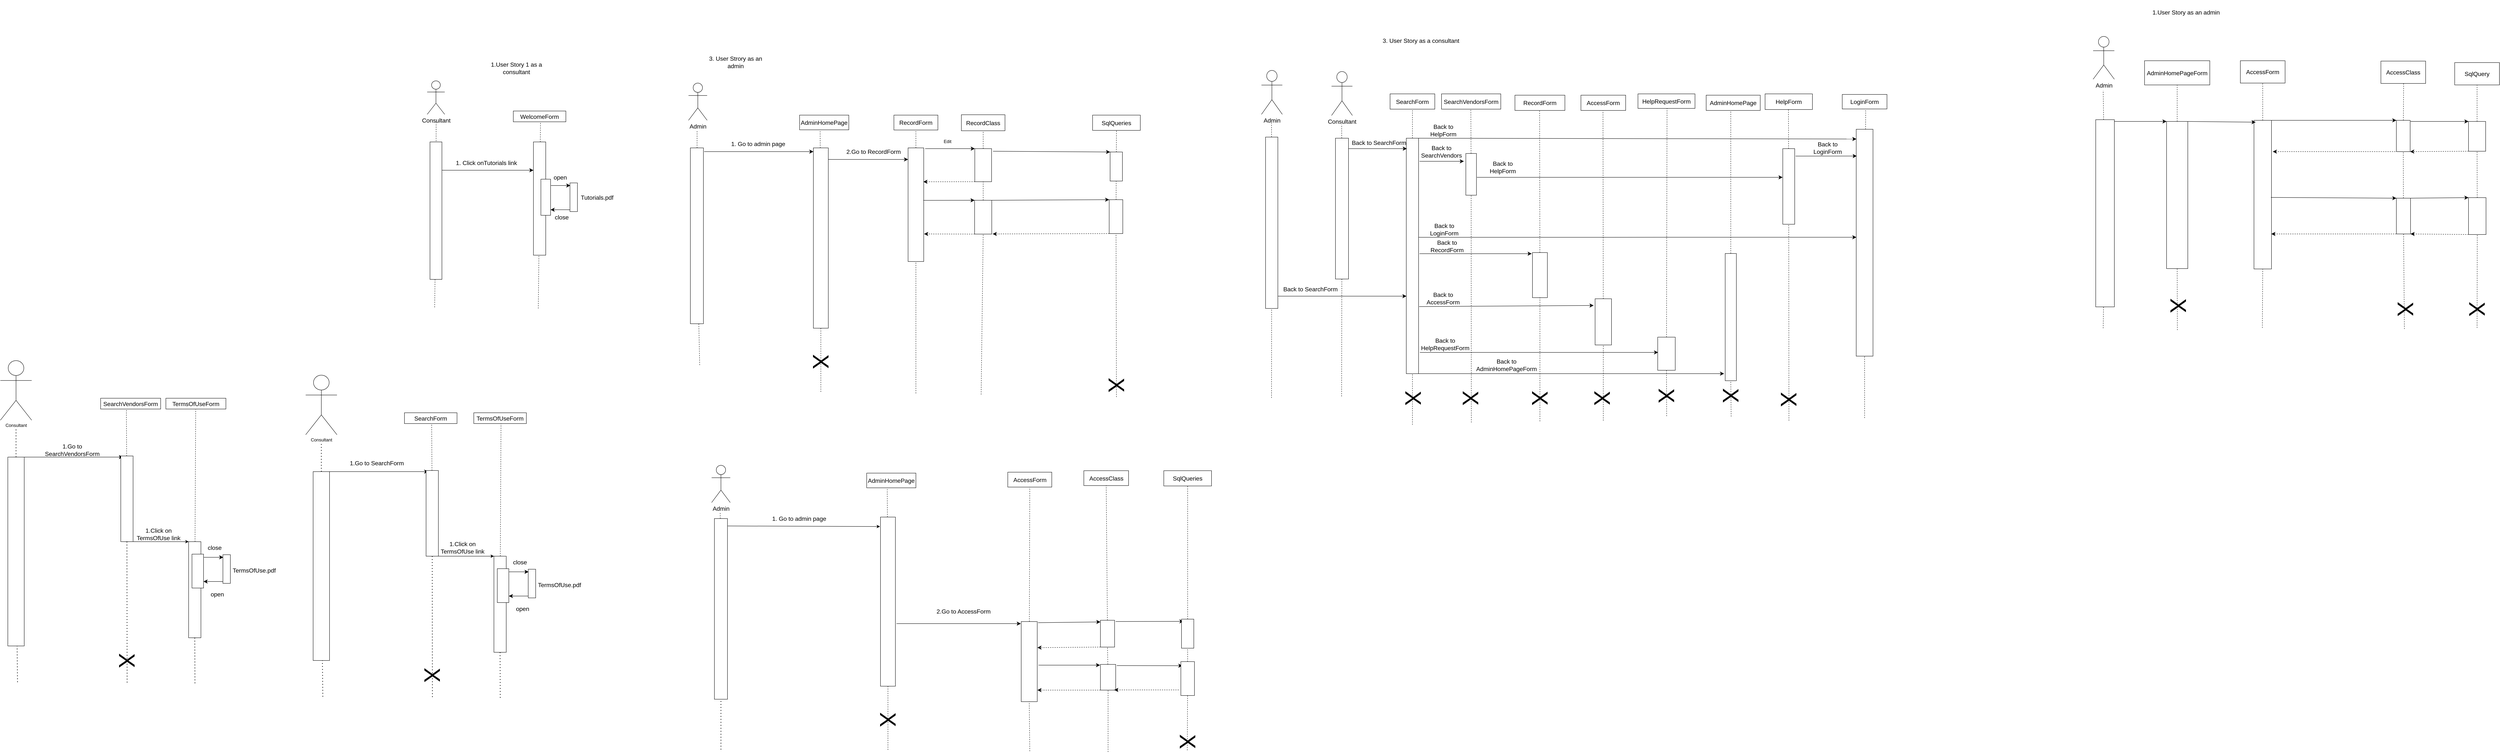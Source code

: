 <mxfile version="22.1.7" type="github">
  <diagram name="Page-1" id="Hk-SXwCdUtSoD7dCNRQY">
    <mxGraphModel dx="3178" dy="1465" grid="0" gridSize="10" guides="1" tooltips="1" connect="1" arrows="1" fold="1" page="0" pageScale="1" pageWidth="827" pageHeight="1169" math="0" shadow="0">
      <root>
        <mxCell id="0" />
        <mxCell id="1" parent="0" />
        <mxCell id="pXTbhTJN17nyA_IUPfKZ-1" value="WelcomeForm" style="rounded=0;whiteSpace=wrap;html=1;fontSize=16;" parent="1" vertex="1">
          <mxGeometry x="143" y="170" width="141" height="29" as="geometry" />
        </mxCell>
        <mxCell id="pXTbhTJN17nyA_IUPfKZ-3" value="" style="endArrow=none;dashed=1;html=1;rounded=0;fontSize=12;startSize=8;endSize=8;curved=1;" parent="1" source="pXTbhTJN17nyA_IUPfKZ-10" edge="1">
          <mxGeometry width="50" height="50" relative="1" as="geometry">
            <mxPoint x="210" y="700" as="sourcePoint" />
            <mxPoint x="216" y="200" as="targetPoint" />
          </mxGeometry>
        </mxCell>
        <mxCell id="pXTbhTJN17nyA_IUPfKZ-4" value="Consultant" style="shape=umlActor;verticalLabelPosition=bottom;verticalAlign=top;html=1;outlineConnect=0;fontSize=16;" parent="1" vertex="1">
          <mxGeometry x="-88" y="89" width="47" height="90" as="geometry" />
        </mxCell>
        <mxCell id="pXTbhTJN17nyA_IUPfKZ-5" value="" style="endArrow=none;dashed=1;html=1;rounded=0;fontSize=12;startSize=8;endSize=8;curved=1;" parent="1" source="pXTbhTJN17nyA_IUPfKZ-6" edge="1">
          <mxGeometry width="50" height="50" relative="1" as="geometry">
            <mxPoint x="-62" y="243" as="sourcePoint" />
            <mxPoint x="-68" y="698" as="targetPoint" />
          </mxGeometry>
        </mxCell>
        <mxCell id="pXTbhTJN17nyA_IUPfKZ-8" value="" style="endArrow=none;dashed=1;html=1;rounded=0;fontSize=12;startSize=8;endSize=8;curved=1;" parent="1" target="pXTbhTJN17nyA_IUPfKZ-6" edge="1">
          <mxGeometry width="50" height="50" relative="1" as="geometry">
            <mxPoint x="-64" y="200" as="sourcePoint" />
            <mxPoint x="-68" y="698" as="targetPoint" />
          </mxGeometry>
        </mxCell>
        <mxCell id="pXTbhTJN17nyA_IUPfKZ-6" value="" style="rounded=0;whiteSpace=wrap;html=1;fontSize=16;" parent="1" vertex="1">
          <mxGeometry x="-80.5" y="253" width="32" height="369" as="geometry" />
        </mxCell>
        <mxCell id="pXTbhTJN17nyA_IUPfKZ-9" value="" style="endArrow=classic;html=1;rounded=0;fontSize=12;startSize=8;endSize=8;curved=1;entryX=0;entryY=0.25;entryDx=0;entryDy=0;" parent="1" target="pXTbhTJN17nyA_IUPfKZ-10" edge="1">
          <mxGeometry width="50" height="50" relative="1" as="geometry">
            <mxPoint x="-48" y="329" as="sourcePoint" />
            <mxPoint x="80" y="362" as="targetPoint" />
          </mxGeometry>
        </mxCell>
        <mxCell id="pXTbhTJN17nyA_IUPfKZ-11" value="" style="endArrow=none;dashed=1;html=1;rounded=0;fontSize=12;startSize=8;endSize=8;curved=1;" parent="1" target="pXTbhTJN17nyA_IUPfKZ-10" edge="1">
          <mxGeometry width="50" height="50" relative="1" as="geometry">
            <mxPoint x="210" y="700" as="sourcePoint" />
            <mxPoint x="216" y="200" as="targetPoint" />
          </mxGeometry>
        </mxCell>
        <mxCell id="pXTbhTJN17nyA_IUPfKZ-10" value="" style="rounded=0;whiteSpace=wrap;html=1;fontSize=16;" parent="1" vertex="1">
          <mxGeometry x="197" y="253" width="33" height="304" as="geometry" />
        </mxCell>
        <mxCell id="pXTbhTJN17nyA_IUPfKZ-12" value="1. Click onTutorials link" style="text;html=1;strokeColor=none;fillColor=none;align=center;verticalAlign=middle;whiteSpace=wrap;rounded=0;fontSize=16;" parent="1" vertex="1">
          <mxGeometry x="-25" y="298" width="192" height="22" as="geometry" />
        </mxCell>
        <mxCell id="pXTbhTJN17nyA_IUPfKZ-20" value="" style="rounded=0;whiteSpace=wrap;html=1;fontSize=16;" parent="1" vertex="1">
          <mxGeometry x="217" y="353" width="26" height="97" as="geometry" />
        </mxCell>
        <mxCell id="pXTbhTJN17nyA_IUPfKZ-21" value="" style="endArrow=classic;html=1;rounded=0;fontSize=12;startSize=8;endSize=8;curved=1;entryX=0.051;entryY=0.091;entryDx=0;entryDy=0;entryPerimeter=0;" parent="1" target="pXTbhTJN17nyA_IUPfKZ-23" edge="1">
          <mxGeometry width="50" height="50" relative="1" as="geometry">
            <mxPoint x="244" y="370" as="sourcePoint" />
            <mxPoint x="294" y="370" as="targetPoint" />
          </mxGeometry>
        </mxCell>
        <mxCell id="pXTbhTJN17nyA_IUPfKZ-22" value="" style="endArrow=classic;html=1;rounded=0;fontSize=12;startSize=8;endSize=8;curved=1;entryX=0.962;entryY=0.845;entryDx=0;entryDy=0;entryPerimeter=0;exitX=0;exitY=0.935;exitDx=0;exitDy=0;exitPerimeter=0;" parent="1" source="pXTbhTJN17nyA_IUPfKZ-23" edge="1">
          <mxGeometry width="50" height="50" relative="1" as="geometry">
            <mxPoint x="292.99" y="435" as="sourcePoint" />
            <mxPoint x="243.002" y="434.965" as="targetPoint" />
          </mxGeometry>
        </mxCell>
        <mxCell id="pXTbhTJN17nyA_IUPfKZ-23" value="" style="rounded=0;whiteSpace=wrap;html=1;fontSize=16;" parent="1" vertex="1">
          <mxGeometry x="294.99" y="363" width="20" height="77" as="geometry" />
        </mxCell>
        <mxCell id="pXTbhTJN17nyA_IUPfKZ-25" value="Tutorials.pdf" style="text;html=1;strokeColor=none;fillColor=none;align=center;verticalAlign=middle;whiteSpace=wrap;rounded=0;fontSize=16;" parent="1" vertex="1">
          <mxGeometry x="332" y="386.25" width="72" height="30.5" as="geometry" />
        </mxCell>
        <mxCell id="pXTbhTJN17nyA_IUPfKZ-26" value="close" style="text;html=1;strokeColor=none;fillColor=none;align=center;verticalAlign=middle;whiteSpace=wrap;rounded=0;fontSize=16;" parent="1" vertex="1">
          <mxGeometry x="243" y="440" width="60" height="30" as="geometry" />
        </mxCell>
        <mxCell id="pXTbhTJN17nyA_IUPfKZ-27" value="open" style="text;html=1;strokeColor=none;fillColor=none;align=center;verticalAlign=middle;whiteSpace=wrap;rounded=0;fontSize=16;" parent="1" vertex="1">
          <mxGeometry x="239" y="333" width="60" height="30" as="geometry" />
        </mxCell>
        <mxCell id="pXTbhTJN17nyA_IUPfKZ-28" value="1.User Story 1 as a consultant" style="text;html=1;strokeColor=none;fillColor=none;align=center;verticalAlign=middle;whiteSpace=wrap;rounded=0;fontSize=16;" parent="1" vertex="1">
          <mxGeometry x="66" y="36" width="171" height="37" as="geometry" />
        </mxCell>
        <mxCell id="pXTbhTJN17nyA_IUPfKZ-29" value="3. User Strory as an admin" style="text;html=1;strokeColor=none;fillColor=none;align=center;verticalAlign=middle;whiteSpace=wrap;rounded=0;fontSize=16;" parent="1" vertex="1">
          <mxGeometry x="663" y="15" width="153" height="47" as="geometry" />
        </mxCell>
        <mxCell id="pXTbhTJN17nyA_IUPfKZ-30" value="Admin" style="shape=umlActor;verticalLabelPosition=bottom;verticalAlign=top;html=1;outlineConnect=0;fontSize=16;" parent="1" vertex="1">
          <mxGeometry x="613" y="95" width="50" height="100" as="geometry" />
        </mxCell>
        <mxCell id="pXTbhTJN17nyA_IUPfKZ-31" value="" style="endArrow=none;dashed=1;html=1;rounded=0;fontSize=12;startSize=8;endSize=8;curved=1;" parent="1" source="pXTbhTJN17nyA_IUPfKZ-33" edge="1">
          <mxGeometry width="50" height="50" relative="1" as="geometry">
            <mxPoint x="636" y="696" as="sourcePoint" />
            <mxPoint x="636" y="221" as="targetPoint" />
          </mxGeometry>
        </mxCell>
        <mxCell id="pXTbhTJN17nyA_IUPfKZ-34" value="" style="endArrow=none;dashed=1;html=1;rounded=0;fontSize=12;startSize=8;endSize=8;curved=1;" parent="1" target="pXTbhTJN17nyA_IUPfKZ-33" edge="1">
          <mxGeometry width="50" height="50" relative="1" as="geometry">
            <mxPoint x="643" y="852" as="sourcePoint" />
            <mxPoint x="636" y="221" as="targetPoint" />
          </mxGeometry>
        </mxCell>
        <mxCell id="pXTbhTJN17nyA_IUPfKZ-33" value="" style="rounded=0;whiteSpace=wrap;html=1;fontSize=16;" parent="1" vertex="1">
          <mxGeometry x="618" y="269" width="35" height="472" as="geometry" />
        </mxCell>
        <mxCell id="pXTbhTJN17nyA_IUPfKZ-35" value="" style="endArrow=classic;html=1;rounded=0;fontSize=12;startSize=8;endSize=8;curved=1;" parent="1" edge="1">
          <mxGeometry width="50" height="50" relative="1" as="geometry">
            <mxPoint x="655" y="279" as="sourcePoint" />
            <mxPoint x="948" y="279" as="targetPoint" />
          </mxGeometry>
        </mxCell>
        <mxCell id="pXTbhTJN17nyA_IUPfKZ-37" value="" style="endArrow=none;dashed=1;html=1;rounded=0;fontSize=12;startSize=8;endSize=8;curved=1;entryX=0.417;entryY=0.911;entryDx=0;entryDy=0;entryPerimeter=0;" parent="1" source="pXTbhTJN17nyA_IUPfKZ-36" target="pXTbhTJN17nyA_IUPfKZ-38" edge="1">
          <mxGeometry width="50" height="50" relative="1" as="geometry">
            <mxPoint x="976" y="698" as="sourcePoint" />
            <mxPoint x="976" y="222" as="targetPoint" />
          </mxGeometry>
        </mxCell>
        <mxCell id="pXTbhTJN17nyA_IUPfKZ-38" value="AdminHomePage" style="rounded=0;whiteSpace=wrap;html=1;fontSize=16;" parent="1" vertex="1">
          <mxGeometry x="911" y="181" width="132" height="39.5" as="geometry" />
        </mxCell>
        <mxCell id="pXTbhTJN17nyA_IUPfKZ-39" value="" style="endArrow=none;dashed=1;html=1;rounded=0;fontSize=12;startSize=8;endSize=8;curved=1;" parent="1" target="pXTbhTJN17nyA_IUPfKZ-36" edge="1">
          <mxGeometry width="50" height="50" relative="1" as="geometry">
            <mxPoint x="968" y="924" as="sourcePoint" />
            <mxPoint x="976" y="222" as="targetPoint" />
          </mxGeometry>
        </mxCell>
        <mxCell id="pXTbhTJN17nyA_IUPfKZ-36" value="" style="rounded=0;whiteSpace=wrap;html=1;fontSize=16;" parent="1" vertex="1">
          <mxGeometry x="948" y="269" width="40" height="484" as="geometry" />
        </mxCell>
        <mxCell id="pXTbhTJN17nyA_IUPfKZ-40" value="RecordForm" style="rounded=0;whiteSpace=wrap;html=1;fontSize=16;" parent="1" vertex="1">
          <mxGeometry x="1164" y="181" width="118" height="40" as="geometry" />
        </mxCell>
        <mxCell id="pXTbhTJN17nyA_IUPfKZ-41" value="AccessForm" style="rounded=0;whiteSpace=wrap;html=1;fontSize=16;" parent="1" vertex="1">
          <mxGeometry x="1469.5" y="1139.5" width="118" height="40" as="geometry" />
        </mxCell>
        <mxCell id="pXTbhTJN17nyA_IUPfKZ-43" value="" style="endArrow=none;dashed=1;html=1;rounded=0;fontSize=12;startSize=8;endSize=8;curved=1;entryX=0.5;entryY=1;entryDx=0;entryDy=0;" parent="1" source="pXTbhTJN17nyA_IUPfKZ-48" target="pXTbhTJN17nyA_IUPfKZ-40" edge="1">
          <mxGeometry width="50" height="50" relative="1" as="geometry">
            <mxPoint x="1223" y="702" as="sourcePoint" />
            <mxPoint x="1273" y="454" as="targetPoint" />
          </mxGeometry>
        </mxCell>
        <mxCell id="pXTbhTJN17nyA_IUPfKZ-44" value="" style="endArrow=none;dashed=1;html=1;rounded=0;fontSize=12;startSize=8;endSize=8;curved=1;entryX=0.5;entryY=1;entryDx=0;entryDy=0;" parent="1" source="pXTbhTJN17nyA_IUPfKZ-50" target="pXTbhTJN17nyA_IUPfKZ-41" edge="1">
          <mxGeometry width="50" height="50" relative="1" as="geometry">
            <mxPoint x="1528.5" y="1663.5" as="sourcePoint" />
            <mxPoint x="1578.5" y="1426.5" as="targetPoint" />
          </mxGeometry>
        </mxCell>
        <mxCell id="pXTbhTJN17nyA_IUPfKZ-49" value="" style="endArrow=none;dashed=1;html=1;rounded=0;fontSize=12;startSize=8;endSize=8;curved=1;entryX=0.5;entryY=1;entryDx=0;entryDy=0;" parent="1" target="pXTbhTJN17nyA_IUPfKZ-48" edge="1">
          <mxGeometry width="50" height="50" relative="1" as="geometry">
            <mxPoint x="1223" y="928" as="sourcePoint" />
            <mxPoint x="1223" y="221" as="targetPoint" />
          </mxGeometry>
        </mxCell>
        <mxCell id="pXTbhTJN17nyA_IUPfKZ-48" value="" style="rounded=0;whiteSpace=wrap;html=1;fontSize=16;" parent="1" vertex="1">
          <mxGeometry x="1202" y="269" width="42" height="305" as="geometry" />
        </mxCell>
        <mxCell id="pXTbhTJN17nyA_IUPfKZ-51" value="" style="endArrow=none;dashed=1;html=1;rounded=0;fontSize=12;startSize=8;endSize=8;curved=1;entryX=0.5;entryY=1;entryDx=0;entryDy=0;" parent="1" target="pXTbhTJN17nyA_IUPfKZ-50" edge="1">
          <mxGeometry width="50" height="50" relative="1" as="geometry">
            <mxPoint x="1528.5" y="1888.5" as="sourcePoint" />
            <mxPoint x="1528.5" y="1179.5" as="targetPoint" />
          </mxGeometry>
        </mxCell>
        <mxCell id="pXTbhTJN17nyA_IUPfKZ-50" value="" style="rounded=0;whiteSpace=wrap;html=1;fontSize=16;" parent="1" vertex="1">
          <mxGeometry x="1505.5" y="1540.5" width="43" height="215" as="geometry" />
        </mxCell>
        <mxCell id="pXTbhTJN17nyA_IUPfKZ-53" value="" style="endArrow=none;dashed=1;html=1;rounded=0;fontSize=12;startSize=8;endSize=8;curved=1;entryX=0.5;entryY=1;entryDx=0;entryDy=0;" parent="1" source="pXTbhTJN17nyA_IUPfKZ-59" target="pXTbhTJN17nyA_IUPfKZ-54" edge="1">
          <mxGeometry width="50" height="50" relative="1" as="geometry">
            <mxPoint x="1775" y="830.5" as="sourcePoint" />
            <mxPoint x="1762.005" y="222" as="targetPoint" />
          </mxGeometry>
        </mxCell>
        <mxCell id="pXTbhTJN17nyA_IUPfKZ-54" value="SqlQueries" style="rounded=0;whiteSpace=wrap;html=1;fontSize=16;" parent="1" vertex="1">
          <mxGeometry x="1697" y="181" width="128" height="41" as="geometry" />
        </mxCell>
        <mxCell id="pXTbhTJN17nyA_IUPfKZ-56" value="" style="endArrow=classic;html=1;rounded=0;fontSize=12;startSize=8;endSize=8;curved=1;" parent="1" edge="1">
          <mxGeometry width="50" height="50" relative="1" as="geometry">
            <mxPoint x="988" y="300" as="sourcePoint" />
            <mxPoint x="1202" y="300" as="targetPoint" />
          </mxGeometry>
        </mxCell>
        <mxCell id="pXTbhTJN17nyA_IUPfKZ-57" value="" style="endArrow=classic;html=1;rounded=0;fontSize=12;startSize=8;endSize=8;curved=1;" parent="1" edge="1">
          <mxGeometry width="50" height="50" relative="1" as="geometry">
            <mxPoint x="1171" y="1546" as="sourcePoint" />
            <mxPoint x="1504.5" y="1546" as="targetPoint" />
            <Array as="points" />
          </mxGeometry>
        </mxCell>
        <mxCell id="pXTbhTJN17nyA_IUPfKZ-58" value="" style="endArrow=classic;html=1;rounded=0;fontSize=12;startSize=8;endSize=8;curved=1;entryX=0;entryY=0;entryDx=0;entryDy=0;" parent="1" target="pXTbhTJN17nyA_IUPfKZ-59" edge="1">
          <mxGeometry width="50" height="50" relative="1" as="geometry">
            <mxPoint x="1430" y="278" as="sourcePoint" />
            <mxPoint x="1945" y="368" as="targetPoint" />
          </mxGeometry>
        </mxCell>
        <mxCell id="pXTbhTJN17nyA_IUPfKZ-60" value="" style="endArrow=none;dashed=1;html=1;rounded=0;fontSize=12;startSize=8;endSize=8;curved=1;" parent="1" source="pXTbhTJN17nyA_IUPfKZ-224" target="pXTbhTJN17nyA_IUPfKZ-59" edge="1">
          <mxGeometry width="50" height="50" relative="1" as="geometry">
            <mxPoint x="1767" y="838.5" as="sourcePoint" />
            <mxPoint x="1762.005" y="222" as="targetPoint" />
          </mxGeometry>
        </mxCell>
        <mxCell id="pXTbhTJN17nyA_IUPfKZ-59" value="" style="rounded=0;whiteSpace=wrap;html=1;fontSize=16;" parent="1" vertex="1">
          <mxGeometry x="1744" y="280" width="33" height="78" as="geometry" />
        </mxCell>
        <mxCell id="pXTbhTJN17nyA_IUPfKZ-61" value="" style="endArrow=classic;html=1;rounded=0;fontSize=12;startSize=8;endSize=8;curved=1;exitX=1;exitY=1;exitDx=0;exitDy=0;" parent="1" edge="1">
          <mxGeometry width="50" height="50" relative="1" as="geometry">
            <mxPoint x="1759" y="1540.33" as="sourcePoint" />
            <mxPoint x="1941" y="1540" as="targetPoint" />
          </mxGeometry>
        </mxCell>
        <mxCell id="pXTbhTJN17nyA_IUPfKZ-66" value="&lt;font style=&quot;font-size: 60px;&quot; face=&quot;Helvetica&quot;&gt;X&lt;/font&gt;" style="text;html=1;strokeColor=none;fillColor=none;align=center;verticalAlign=middle;whiteSpace=wrap;rounded=0;fontSize=16;rotation=90;" parent="1" vertex="1">
          <mxGeometry x="936" y="800" width="64" height="85.5" as="geometry" />
        </mxCell>
        <mxCell id="pXTbhTJN17nyA_IUPfKZ-69" value="Admin" style="shape=umlActor;verticalLabelPosition=bottom;verticalAlign=top;html=1;outlineConnect=0;fontSize=16;" parent="1" vertex="1">
          <mxGeometry x="2150" y="61" width="56" height="118" as="geometry" />
        </mxCell>
        <mxCell id="pXTbhTJN17nyA_IUPfKZ-70" value="" style="endArrow=none;dashed=1;html=1;rounded=0;fontSize=12;startSize=8;endSize=8;curved=1;" parent="1" source="pXTbhTJN17nyA_IUPfKZ-88" edge="1">
          <mxGeometry width="50" height="50" relative="1" as="geometry">
            <mxPoint x="2365.17" y="818" as="sourcePoint" />
            <mxPoint x="2365.17" y="206" as="targetPoint" />
          </mxGeometry>
        </mxCell>
        <mxCell id="pXTbhTJN17nyA_IUPfKZ-72" value="LoginForm" style="rounded=0;whiteSpace=wrap;html=1;fontSize=16;" parent="1" vertex="1">
          <mxGeometry x="3708" y="125.5" width="120" height="39" as="geometry" />
        </mxCell>
        <mxCell id="pXTbhTJN17nyA_IUPfKZ-73" value="SearchForm" style="rounded=0;whiteSpace=wrap;html=1;fontSize=16;" parent="1" vertex="1">
          <mxGeometry x="2495" y="124" width="120" height="41" as="geometry" />
        </mxCell>
        <mxCell id="pXTbhTJN17nyA_IUPfKZ-74" value="SearchVendorsForm" style="rounded=0;whiteSpace=wrap;html=1;fontSize=16;" parent="1" vertex="1">
          <mxGeometry x="2633" y="124" width="159" height="41" as="geometry" />
        </mxCell>
        <mxCell id="pXTbhTJN17nyA_IUPfKZ-75" value="AdminHomePage" style="rounded=0;whiteSpace=wrap;html=1;fontSize=16;" parent="1" vertex="1">
          <mxGeometry x="3343" y="127.5" width="145" height="41" as="geometry" />
        </mxCell>
        <mxCell id="pXTbhTJN17nyA_IUPfKZ-76" value="RecordForm" style="rounded=0;whiteSpace=wrap;html=1;fontSize=16;" parent="1" vertex="1">
          <mxGeometry x="2830" y="127.5" width="134" height="41" as="geometry" />
        </mxCell>
        <mxCell id="pXTbhTJN17nyA_IUPfKZ-77" value="AccessForm" style="rounded=0;whiteSpace=wrap;html=1;fontSize=16;" parent="1" vertex="1">
          <mxGeometry x="3007" y="127.5" width="120" height="41" as="geometry" />
        </mxCell>
        <mxCell id="pXTbhTJN17nyA_IUPfKZ-78" value="HelpRequestForm" style="rounded=0;whiteSpace=wrap;html=1;fontSize=16;" parent="1" vertex="1">
          <mxGeometry x="3160" y="124" width="153" height="39" as="geometry" />
        </mxCell>
        <mxCell id="pXTbhTJN17nyA_IUPfKZ-79" value="HelpForm" style="rounded=0;whiteSpace=wrap;html=1;fontSize=16;" parent="1" vertex="1">
          <mxGeometry x="3501" y="124" width="127" height="42" as="geometry" />
        </mxCell>
        <mxCell id="pXTbhTJN17nyA_IUPfKZ-80" value="" style="endArrow=none;dashed=1;html=1;rounded=0;fontSize=12;startSize=8;endSize=8;curved=1;entryX=0.5;entryY=1;entryDx=0;entryDy=0;" parent="1" source="pXTbhTJN17nyA_IUPfKZ-90" target="pXTbhTJN17nyA_IUPfKZ-73" edge="1">
          <mxGeometry width="50" height="50" relative="1" as="geometry">
            <mxPoint x="2555" y="810" as="sourcePoint" />
            <mxPoint x="2725" y="254" as="targetPoint" />
          </mxGeometry>
        </mxCell>
        <mxCell id="pXTbhTJN17nyA_IUPfKZ-81" value="" style="endArrow=none;dashed=1;html=1;rounded=0;fontSize=12;startSize=8;endSize=8;curved=1;entryX=0.5;entryY=1;entryDx=0;entryDy=0;" parent="1" source="pXTbhTJN17nyA_IUPfKZ-92" edge="1">
          <mxGeometry width="50" height="50" relative="1" as="geometry">
            <mxPoint x="2711.67" y="811" as="sourcePoint" />
            <mxPoint x="2711.67" y="166" as="targetPoint" />
          </mxGeometry>
        </mxCell>
        <mxCell id="pXTbhTJN17nyA_IUPfKZ-82" value="" style="endArrow=none;dashed=1;html=1;rounded=0;fontSize=12;startSize=8;endSize=8;curved=1;entryX=0.5;entryY=1;entryDx=0;entryDy=0;" parent="1" source="pXTbhTJN17nyA_IUPfKZ-96" edge="1">
          <mxGeometry width="50" height="50" relative="1" as="geometry">
            <mxPoint x="3409" y="814.5" as="sourcePoint" />
            <mxPoint x="3409" y="169.5" as="targetPoint" />
          </mxGeometry>
        </mxCell>
        <mxCell id="pXTbhTJN17nyA_IUPfKZ-83" value="" style="endArrow=none;dashed=1;html=1;rounded=0;fontSize=12;startSize=8;endSize=8;curved=1;entryX=0.5;entryY=1;entryDx=0;entryDy=0;" parent="1" source="pXTbhTJN17nyA_IUPfKZ-98" edge="1">
          <mxGeometry width="50" height="50" relative="1" as="geometry">
            <mxPoint x="3563.67" y="810" as="sourcePoint" />
            <mxPoint x="3563.67" y="165" as="targetPoint" />
          </mxGeometry>
        </mxCell>
        <mxCell id="pXTbhTJN17nyA_IUPfKZ-84" value="" style="endArrow=none;dashed=1;html=1;rounded=0;fontSize=12;startSize=8;endSize=8;curved=1;entryX=0.5;entryY=1;entryDx=0;entryDy=0;" parent="1" source="pXTbhTJN17nyA_IUPfKZ-109" edge="1">
          <mxGeometry width="50" height="50" relative="1" as="geometry">
            <mxPoint x="2896.17" y="814.5" as="sourcePoint" />
            <mxPoint x="2896.17" y="169.5" as="targetPoint" />
          </mxGeometry>
        </mxCell>
        <mxCell id="pXTbhTJN17nyA_IUPfKZ-85" value="" style="endArrow=none;dashed=1;html=1;rounded=0;fontSize=12;startSize=8;endSize=8;curved=1;entryX=0.5;entryY=1;entryDx=0;entryDy=0;" parent="1" source="pXTbhTJN17nyA_IUPfKZ-111" edge="1">
          <mxGeometry width="50" height="50" relative="1" as="geometry">
            <mxPoint x="3066.17" y="814.5" as="sourcePoint" />
            <mxPoint x="3066.17" y="169.5" as="targetPoint" />
          </mxGeometry>
        </mxCell>
        <mxCell id="pXTbhTJN17nyA_IUPfKZ-86" value="" style="endArrow=none;dashed=1;html=1;rounded=0;fontSize=12;startSize=8;endSize=8;curved=1;entryX=0.5;entryY=1;entryDx=0;entryDy=0;" parent="1" source="pXTbhTJN17nyA_IUPfKZ-115" edge="1">
          <mxGeometry width="50" height="50" relative="1" as="geometry">
            <mxPoint x="3238" y="895.5" as="sourcePoint" />
            <mxPoint x="3238" y="163" as="targetPoint" />
          </mxGeometry>
        </mxCell>
        <mxCell id="pXTbhTJN17nyA_IUPfKZ-87" value="" style="endArrow=none;dashed=1;html=1;rounded=0;fontSize=12;startSize=8;endSize=8;curved=1;entryX=0.5;entryY=1;entryDx=0;entryDy=0;" parent="1" source="pXTbhTJN17nyA_IUPfKZ-119" edge="1">
          <mxGeometry width="50" height="50" relative="1" as="geometry">
            <mxPoint x="3771" y="887" as="sourcePoint" />
            <mxPoint x="3771" y="165.5" as="targetPoint" />
          </mxGeometry>
        </mxCell>
        <mxCell id="pXTbhTJN17nyA_IUPfKZ-89" value="" style="endArrow=none;dashed=1;html=1;rounded=0;fontSize=12;startSize=8;endSize=8;curved=1;" parent="1" target="pXTbhTJN17nyA_IUPfKZ-88" edge="1">
          <mxGeometry width="50" height="50" relative="1" as="geometry">
            <mxPoint x="2365" y="936" as="sourcePoint" />
            <mxPoint x="2365.17" y="206" as="targetPoint" />
          </mxGeometry>
        </mxCell>
        <mxCell id="pXTbhTJN17nyA_IUPfKZ-88" value="" style="rounded=0;whiteSpace=wrap;html=1;fontSize=16;" parent="1" vertex="1">
          <mxGeometry x="2348.5" y="243" width="35" height="378" as="geometry" />
        </mxCell>
        <mxCell id="pXTbhTJN17nyA_IUPfKZ-91" value="" style="endArrow=none;dashed=1;html=1;rounded=0;fontSize=12;startSize=8;endSize=8;curved=1;entryX=0.5;entryY=1;entryDx=0;entryDy=0;" parent="1" target="pXTbhTJN17nyA_IUPfKZ-90" edge="1">
          <mxGeometry width="50" height="50" relative="1" as="geometry">
            <mxPoint x="2555" y="1012" as="sourcePoint" />
            <mxPoint x="2555" y="165" as="targetPoint" />
          </mxGeometry>
        </mxCell>
        <mxCell id="pXTbhTJN17nyA_IUPfKZ-90" value="" style="rounded=0;whiteSpace=wrap;html=1;fontSize=16;" parent="1" vertex="1">
          <mxGeometry x="2538.5" y="243" width="33" height="632" as="geometry" />
        </mxCell>
        <mxCell id="pXTbhTJN17nyA_IUPfKZ-93" value="" style="endArrow=none;dashed=1;html=1;rounded=0;fontSize=12;startSize=8;endSize=8;curved=1;entryX=0.5;entryY=1;entryDx=0;entryDy=0;" parent="1" target="pXTbhTJN17nyA_IUPfKZ-92" edge="1">
          <mxGeometry width="50" height="50" relative="1" as="geometry">
            <mxPoint x="2713" y="1006" as="sourcePoint" />
            <mxPoint x="2711.67" y="166" as="targetPoint" />
          </mxGeometry>
        </mxCell>
        <mxCell id="pXTbhTJN17nyA_IUPfKZ-92" value="" style="rounded=0;whiteSpace=wrap;html=1;fontSize=16;" parent="1" vertex="1">
          <mxGeometry x="2698.25" y="284" width="28.5" height="112" as="geometry" />
        </mxCell>
        <mxCell id="pXTbhTJN17nyA_IUPfKZ-94" value="" style="endArrow=classic;html=1;rounded=0;fontSize=12;startSize=8;endSize=8;curved=1;" parent="1" edge="1">
          <mxGeometry width="50" height="50" relative="1" as="geometry">
            <mxPoint x="2383" y="271" as="sourcePoint" />
            <mxPoint x="2540" y="271" as="targetPoint" />
          </mxGeometry>
        </mxCell>
        <mxCell id="pXTbhTJN17nyA_IUPfKZ-95" value="" style="endArrow=classic;html=1;rounded=0;fontSize=12;startSize=8;endSize=8;curved=1;" parent="1" edge="1">
          <mxGeometry width="50" height="50" relative="1" as="geometry">
            <mxPoint x="2574" y="305" as="sourcePoint" />
            <mxPoint x="2693" y="305" as="targetPoint" />
          </mxGeometry>
        </mxCell>
        <mxCell id="pXTbhTJN17nyA_IUPfKZ-97" value="" style="endArrow=none;dashed=1;html=1;rounded=0;fontSize=12;startSize=8;endSize=8;curved=1;entryX=0.5;entryY=1;entryDx=0;entryDy=0;" parent="1" target="pXTbhTJN17nyA_IUPfKZ-96" edge="1">
          <mxGeometry width="50" height="50" relative="1" as="geometry">
            <mxPoint x="3410" y="990" as="sourcePoint" />
            <mxPoint x="3409" y="169.5" as="targetPoint" />
          </mxGeometry>
        </mxCell>
        <mxCell id="pXTbhTJN17nyA_IUPfKZ-96" value="" style="rounded=0;whiteSpace=wrap;html=1;fontSize=16;" parent="1" vertex="1">
          <mxGeometry x="3394" y="552.5" width="30" height="341.5" as="geometry" />
        </mxCell>
        <mxCell id="pXTbhTJN17nyA_IUPfKZ-99" value="" style="endArrow=none;dashed=1;html=1;rounded=0;fontSize=12;startSize=8;endSize=8;curved=1;entryX=0.5;entryY=1;entryDx=0;entryDy=0;" parent="1" target="pXTbhTJN17nyA_IUPfKZ-98" edge="1">
          <mxGeometry width="50" height="50" relative="1" as="geometry">
            <mxPoint x="3565" y="1001" as="sourcePoint" />
            <mxPoint x="2717.67" y="163" as="targetPoint" />
          </mxGeometry>
        </mxCell>
        <mxCell id="pXTbhTJN17nyA_IUPfKZ-98" value="" style="rounded=0;whiteSpace=wrap;html=1;fontSize=16;" parent="1" vertex="1">
          <mxGeometry x="3548.5" y="271" width="32" height="203" as="geometry" />
        </mxCell>
        <mxCell id="pXTbhTJN17nyA_IUPfKZ-101" value="Consultant" style="shape=umlActor;verticalLabelPosition=bottom;verticalAlign=top;html=1;outlineConnect=0;fontSize=16;" parent="1" vertex="1">
          <mxGeometry x="2338" y="64" width="56" height="118" as="geometry" />
        </mxCell>
        <mxCell id="pXTbhTJN17nyA_IUPfKZ-102" value="" style="endArrow=none;dashed=1;html=1;rounded=0;fontSize=12;startSize=8;endSize=8;curved=1;" parent="1" source="pXTbhTJN17nyA_IUPfKZ-103" edge="1">
          <mxGeometry width="50" height="50" relative="1" as="geometry">
            <mxPoint x="2177" y="829" as="sourcePoint" />
            <mxPoint x="2177" y="202" as="targetPoint" />
          </mxGeometry>
        </mxCell>
        <mxCell id="pXTbhTJN17nyA_IUPfKZ-104" value="" style="endArrow=none;dashed=1;html=1;rounded=0;fontSize=12;startSize=8;endSize=8;curved=1;" parent="1" target="pXTbhTJN17nyA_IUPfKZ-103" edge="1">
          <mxGeometry width="50" height="50" relative="1" as="geometry">
            <mxPoint x="2177" y="940" as="sourcePoint" />
            <mxPoint x="2177" y="202" as="targetPoint" />
          </mxGeometry>
        </mxCell>
        <mxCell id="pXTbhTJN17nyA_IUPfKZ-103" value="" style="rounded=0;whiteSpace=wrap;html=1;fontSize=16;" parent="1" vertex="1">
          <mxGeometry x="2161" y="240" width="33" height="460" as="geometry" />
        </mxCell>
        <mxCell id="pXTbhTJN17nyA_IUPfKZ-105" value="" style="endArrow=classic;html=1;rounded=0;fontSize=12;startSize=8;endSize=8;curved=1;" parent="1" edge="1">
          <mxGeometry width="50" height="50" relative="1" as="geometry">
            <mxPoint x="2194" y="667" as="sourcePoint" />
            <mxPoint x="2539" y="667" as="targetPoint" />
          </mxGeometry>
        </mxCell>
        <mxCell id="pXTbhTJN17nyA_IUPfKZ-106" value="" style="endArrow=classic;html=1;rounded=0;fontSize=12;startSize=8;endSize=8;curved=1;" parent="1" edge="1">
          <mxGeometry width="50" height="50" relative="1" as="geometry">
            <mxPoint x="2574" y="553" as="sourcePoint" />
            <mxPoint x="2875" y="553" as="targetPoint" />
          </mxGeometry>
        </mxCell>
        <mxCell id="pXTbhTJN17nyA_IUPfKZ-107" value="" style="endArrow=classic;html=1;rounded=0;fontSize=12;startSize=8;endSize=8;curved=1;" parent="1" edge="1">
          <mxGeometry width="50" height="50" relative="1" as="geometry">
            <mxPoint x="2728" y="348" as="sourcePoint" />
            <mxPoint x="3548" y="348" as="targetPoint" />
          </mxGeometry>
        </mxCell>
        <mxCell id="pXTbhTJN17nyA_IUPfKZ-108" value="" style="endArrow=classic;html=1;rounded=0;fontSize=12;startSize=8;endSize=8;curved=1;entryX=0.011;entryY=0.476;entryDx=0;entryDy=0;entryPerimeter=0;" parent="1" target="pXTbhTJN17nyA_IUPfKZ-119" edge="1">
          <mxGeometry width="50" height="50" relative="1" as="geometry">
            <mxPoint x="2572" y="509" as="sourcePoint" />
            <mxPoint x="3673" y="506" as="targetPoint" />
          </mxGeometry>
        </mxCell>
        <mxCell id="pXTbhTJN17nyA_IUPfKZ-110" value="" style="endArrow=none;dashed=1;html=1;rounded=0;fontSize=12;startSize=8;endSize=8;curved=1;entryX=0.5;entryY=1;entryDx=0;entryDy=0;" parent="1" target="pXTbhTJN17nyA_IUPfKZ-109" edge="1">
          <mxGeometry width="50" height="50" relative="1" as="geometry">
            <mxPoint x="2897" y="1003" as="sourcePoint" />
            <mxPoint x="2896.17" y="169.5" as="targetPoint" />
          </mxGeometry>
        </mxCell>
        <mxCell id="pXTbhTJN17nyA_IUPfKZ-109" value="" style="rounded=0;whiteSpace=wrap;html=1;fontSize=16;" parent="1" vertex="1">
          <mxGeometry x="2877" y="550" width="40" height="121" as="geometry" />
        </mxCell>
        <mxCell id="pXTbhTJN17nyA_IUPfKZ-112" value="" style="endArrow=none;dashed=1;html=1;rounded=0;fontSize=12;startSize=8;endSize=8;curved=1;entryX=0.5;entryY=1;entryDx=0;entryDy=0;" parent="1" target="pXTbhTJN17nyA_IUPfKZ-111" edge="1">
          <mxGeometry width="50" height="50" relative="1" as="geometry">
            <mxPoint x="3067" y="1001" as="sourcePoint" />
            <mxPoint x="3066.17" y="169.5" as="targetPoint" />
          </mxGeometry>
        </mxCell>
        <mxCell id="pXTbhTJN17nyA_IUPfKZ-111" value="" style="rounded=0;whiteSpace=wrap;html=1;fontSize=16;" parent="1" vertex="1">
          <mxGeometry x="3045" y="674" width="44" height="124" as="geometry" />
        </mxCell>
        <mxCell id="pXTbhTJN17nyA_IUPfKZ-113" value="" style="endArrow=classic;html=1;rounded=0;fontSize=12;startSize=8;endSize=8;curved=1;" parent="1" edge="1">
          <mxGeometry width="50" height="50" relative="1" as="geometry">
            <mxPoint x="2573" y="695" as="sourcePoint" />
            <mxPoint x="3041" y="692" as="targetPoint" />
          </mxGeometry>
        </mxCell>
        <mxCell id="pXTbhTJN17nyA_IUPfKZ-114" value="" style="endArrow=classic;html=1;rounded=0;fontSize=12;startSize=8;endSize=8;curved=1;exitX=1;exitY=1;exitDx=0;exitDy=0;" parent="1" source="pXTbhTJN17nyA_IUPfKZ-90" edge="1">
          <mxGeometry width="50" height="50" relative="1" as="geometry">
            <mxPoint x="2848" y="678" as="sourcePoint" />
            <mxPoint x="3391" y="875" as="targetPoint" />
          </mxGeometry>
        </mxCell>
        <mxCell id="pXTbhTJN17nyA_IUPfKZ-116" value="" style="endArrow=none;dashed=1;html=1;rounded=0;fontSize=12;startSize=8;endSize=8;curved=1;entryX=0.5;entryY=1;entryDx=0;entryDy=0;" parent="1" target="pXTbhTJN17nyA_IUPfKZ-115" edge="1">
          <mxGeometry width="50" height="50" relative="1" as="geometry">
            <mxPoint x="3237" y="989" as="sourcePoint" />
            <mxPoint x="3238" y="163" as="targetPoint" />
          </mxGeometry>
        </mxCell>
        <mxCell id="pXTbhTJN17nyA_IUPfKZ-115" value="" style="rounded=0;whiteSpace=wrap;html=1;fontSize=16;" parent="1" vertex="1">
          <mxGeometry x="3213" y="777" width="47" height="89" as="geometry" />
        </mxCell>
        <mxCell id="pXTbhTJN17nyA_IUPfKZ-117" value="" style="endArrow=classic;html=1;rounded=0;fontSize=12;startSize=8;endSize=8;curved=1;" parent="1" edge="1">
          <mxGeometry width="50" height="50" relative="1" as="geometry">
            <mxPoint x="2575" y="818" as="sourcePoint" />
            <mxPoint x="3214" y="818" as="targetPoint" />
          </mxGeometry>
        </mxCell>
        <mxCell id="pXTbhTJN17nyA_IUPfKZ-120" value="" style="endArrow=none;dashed=1;html=1;rounded=0;fontSize=12;startSize=8;endSize=8;curved=1;entryX=0.5;entryY=1;entryDx=0;entryDy=0;" parent="1" target="pXTbhTJN17nyA_IUPfKZ-119" edge="1">
          <mxGeometry width="50" height="50" relative="1" as="geometry">
            <mxPoint x="3768" y="994" as="sourcePoint" />
            <mxPoint x="3707" y="167.5" as="targetPoint" />
          </mxGeometry>
        </mxCell>
        <mxCell id="pXTbhTJN17nyA_IUPfKZ-119" value="" style="rounded=0;whiteSpace=wrap;html=1;fontSize=16;" parent="1" vertex="1">
          <mxGeometry x="3745.5" y="219" width="45" height="609" as="geometry" />
        </mxCell>
        <mxCell id="pXTbhTJN17nyA_IUPfKZ-121" value="" style="endArrow=classic;html=1;rounded=0;fontSize=12;startSize=8;endSize=8;curved=1;exitX=1;exitY=0;exitDx=0;exitDy=0;entryX=0.011;entryY=0.043;entryDx=0;entryDy=0;entryPerimeter=0;" parent="1" source="pXTbhTJN17nyA_IUPfKZ-90" target="pXTbhTJN17nyA_IUPfKZ-119" edge="1">
          <mxGeometry width="50" height="50" relative="1" as="geometry">
            <mxPoint x="2858" y="268" as="sourcePoint" />
            <mxPoint x="3678" y="243" as="targetPoint" />
          </mxGeometry>
        </mxCell>
        <mxCell id="pXTbhTJN17nyA_IUPfKZ-123" value="&lt;font style=&quot;font-size: 60px;&quot; face=&quot;Helvetica&quot;&gt;X&lt;/font&gt;" style="text;html=1;strokeColor=none;fillColor=none;align=center;verticalAlign=middle;whiteSpace=wrap;rounded=0;fontSize=16;rotation=90;" parent="1" vertex="1">
          <mxGeometry x="1729" y="863" width="64" height="85.5" as="geometry" />
        </mxCell>
        <mxCell id="pXTbhTJN17nyA_IUPfKZ-126" value="3. User Story as a consultant" style="text;html=1;strokeColor=none;fillColor=none;align=center;verticalAlign=middle;whiteSpace=wrap;rounded=0;fontSize=16;" parent="1" vertex="1">
          <mxGeometry x="2456" y="-61" width="244" height="83" as="geometry" />
        </mxCell>
        <mxCell id="pXTbhTJN17nyA_IUPfKZ-127" value="Back to SearchForm" style="text;html=1;strokeColor=none;fillColor=none;align=center;verticalAlign=middle;whiteSpace=wrap;rounded=0;fontSize=16;" parent="1" vertex="1">
          <mxGeometry x="2206" y="633" width="151" height="30" as="geometry" />
        </mxCell>
        <mxCell id="pXTbhTJN17nyA_IUPfKZ-128" value="Back to SearchForm" style="text;html=1;strokeColor=none;fillColor=none;align=center;verticalAlign=middle;whiteSpace=wrap;rounded=0;fontSize=16;" parent="1" vertex="1">
          <mxGeometry x="2390" y="240" width="151" height="30" as="geometry" />
        </mxCell>
        <mxCell id="pXTbhTJN17nyA_IUPfKZ-129" value="Back to RecordForm" style="text;html=1;strokeColor=none;fillColor=none;align=center;verticalAlign=middle;whiteSpace=wrap;rounded=0;fontSize=16;" parent="1" vertex="1">
          <mxGeometry x="2589" y="518" width="117.5" height="30" as="geometry" />
        </mxCell>
        <mxCell id="pXTbhTJN17nyA_IUPfKZ-131" value="Back to AdminHomePageForm" style="text;html=1;strokeColor=none;fillColor=none;align=center;verticalAlign=middle;whiteSpace=wrap;rounded=0;fontSize=16;" parent="1" vertex="1">
          <mxGeometry x="2712" y="828" width="191" height="47" as="geometry" />
        </mxCell>
        <mxCell id="pXTbhTJN17nyA_IUPfKZ-132" value="Back to HelpRequestForm" style="text;html=1;strokeColor=none;fillColor=none;align=center;verticalAlign=middle;whiteSpace=wrap;rounded=0;fontSize=16;" parent="1" vertex="1">
          <mxGeometry x="2586" y="781" width="114" height="30" as="geometry" />
        </mxCell>
        <mxCell id="pXTbhTJN17nyA_IUPfKZ-133" value="Back to LoginForm" style="text;html=1;strokeColor=none;fillColor=none;align=center;verticalAlign=middle;whiteSpace=wrap;rounded=0;fontSize=16;" parent="1" vertex="1">
          <mxGeometry x="2586" y="473" width="109" height="30" as="geometry" />
        </mxCell>
        <mxCell id="pXTbhTJN17nyA_IUPfKZ-134" value="Back to AccessForm" style="text;html=1;strokeColor=none;fillColor=none;align=center;verticalAlign=middle;whiteSpace=wrap;rounded=0;fontSize=16;" parent="1" vertex="1">
          <mxGeometry x="2584" y="655" width="107" height="35" as="geometry" />
        </mxCell>
        <mxCell id="pXTbhTJN17nyA_IUPfKZ-135" value="Back to HelpForm" style="text;html=1;strokeColor=none;fillColor=none;align=center;verticalAlign=middle;whiteSpace=wrap;rounded=0;fontSize=16;" parent="1" vertex="1">
          <mxGeometry x="2572.5" y="207" width="130" height="30" as="geometry" />
        </mxCell>
        <mxCell id="pXTbhTJN17nyA_IUPfKZ-136" value="Back to SearchVendors" style="text;html=1;strokeColor=none;fillColor=none;align=center;verticalAlign=middle;whiteSpace=wrap;rounded=0;fontSize=16;" parent="1" vertex="1">
          <mxGeometry x="2579" y="226" width="108" height="105" as="geometry" />
        </mxCell>
        <mxCell id="pXTbhTJN17nyA_IUPfKZ-137" value="Back to HelpForm" style="text;html=1;strokeColor=none;fillColor=none;align=center;verticalAlign=middle;whiteSpace=wrap;rounded=0;fontSize=16;" parent="1" vertex="1">
          <mxGeometry x="2743" y="306" width="109" height="30" as="geometry" />
        </mxCell>
        <mxCell id="pXTbhTJN17nyA_IUPfKZ-139" value="&lt;font style=&quot;font-size: 60px;&quot; face=&quot;Helvetica&quot;&gt;X&lt;/font&gt;" style="text;html=1;strokeColor=none;fillColor=none;align=center;verticalAlign=middle;whiteSpace=wrap;rounded=0;fontSize=16;rotation=90;" parent="1" vertex="1">
          <mxGeometry x="2525" y="898" width="64" height="85.5" as="geometry" />
        </mxCell>
        <mxCell id="pXTbhTJN17nyA_IUPfKZ-141" value="&lt;font style=&quot;font-size: 60px;&quot; face=&quot;Helvetica&quot;&gt;X&lt;/font&gt;" style="text;html=1;strokeColor=none;fillColor=none;align=center;verticalAlign=middle;whiteSpace=wrap;rounded=0;fontSize=16;rotation=90;" parent="1" vertex="1">
          <mxGeometry x="2679" y="898" width="64" height="85.5" as="geometry" />
        </mxCell>
        <mxCell id="pXTbhTJN17nyA_IUPfKZ-142" value="&lt;font style=&quot;font-size: 60px;&quot; face=&quot;Helvetica&quot;&gt;X&lt;/font&gt;" style="text;html=1;strokeColor=none;fillColor=none;align=center;verticalAlign=middle;whiteSpace=wrap;rounded=0;fontSize=16;rotation=90;" parent="1" vertex="1">
          <mxGeometry x="2865" y="898" width="64" height="85.5" as="geometry" />
        </mxCell>
        <mxCell id="pXTbhTJN17nyA_IUPfKZ-143" value="&lt;font style=&quot;font-size: 60px;&quot; face=&quot;Helvetica&quot;&gt;X&lt;/font&gt;" style="text;html=1;strokeColor=none;fillColor=none;align=center;verticalAlign=middle;whiteSpace=wrap;rounded=0;fontSize=16;rotation=90;" parent="1" vertex="1">
          <mxGeometry x="3032" y="898" width="64" height="85.5" as="geometry" />
        </mxCell>
        <mxCell id="pXTbhTJN17nyA_IUPfKZ-144" value="&lt;font style=&quot;font-size: 60px;&quot; face=&quot;Helvetica&quot;&gt;X&lt;/font&gt;" style="text;html=1;strokeColor=none;fillColor=none;align=center;verticalAlign=middle;whiteSpace=wrap;rounded=0;fontSize=16;rotation=90;" parent="1" vertex="1">
          <mxGeometry x="3204.5" y="891" width="64" height="85.5" as="geometry" />
        </mxCell>
        <mxCell id="pXTbhTJN17nyA_IUPfKZ-145" value="&lt;font style=&quot;font-size: 60px;&quot; face=&quot;Helvetica&quot;&gt;X&lt;/font&gt;" style="text;html=1;strokeColor=none;fillColor=none;align=center;verticalAlign=middle;whiteSpace=wrap;rounded=0;fontSize=16;rotation=90;" parent="1" vertex="1">
          <mxGeometry x="3377" y="891" width="64" height="85.5" as="geometry" />
        </mxCell>
        <mxCell id="pXTbhTJN17nyA_IUPfKZ-148" value="" style="endArrow=classic;html=1;rounded=0;fontSize=12;startSize=8;endSize=8;curved=1;entryX=0.033;entryY=0.118;entryDx=0;entryDy=0;entryPerimeter=0;" parent="1" target="pXTbhTJN17nyA_IUPfKZ-119" edge="1">
          <mxGeometry width="50" height="50" relative="1" as="geometry">
            <mxPoint x="3583" y="291" as="sourcePoint" />
            <mxPoint x="3610" y="412" as="targetPoint" />
          </mxGeometry>
        </mxCell>
        <mxCell id="pXTbhTJN17nyA_IUPfKZ-149" value="&lt;font style=&quot;font-size: 60px;&quot; face=&quot;Helvetica&quot;&gt;X&lt;/font&gt;" style="text;html=1;strokeColor=none;fillColor=none;align=center;verticalAlign=middle;whiteSpace=wrap;rounded=0;fontSize=16;rotation=90;" parent="1" vertex="1">
          <mxGeometry x="3532.5" y="901" width="64" height="85.5" as="geometry" />
        </mxCell>
        <mxCell id="pXTbhTJN17nyA_IUPfKZ-150" value="Back to LoginForm" style="text;html=1;strokeColor=none;fillColor=none;align=center;verticalAlign=middle;whiteSpace=wrap;rounded=0;fontSize=16;" parent="1" vertex="1">
          <mxGeometry x="3624" y="254" width="90" height="30" as="geometry" />
        </mxCell>
        <mxCell id="pXTbhTJN17nyA_IUPfKZ-151" value="AccessClass" style="rounded=0;whiteSpace=wrap;html=1;fontSize=16;" parent="1" vertex="1">
          <mxGeometry x="1673.5" y="1135.5" width="120" height="40" as="geometry" />
        </mxCell>
        <mxCell id="pXTbhTJN17nyA_IUPfKZ-152" value="" style="endArrow=none;dashed=1;html=1;rounded=0;fontSize=12;startSize=8;endSize=8;curved=1;entryX=0.5;entryY=1;entryDx=0;entryDy=0;" parent="1" source="pXTbhTJN17nyA_IUPfKZ-153" target="pXTbhTJN17nyA_IUPfKZ-151" edge="1">
          <mxGeometry width="50" height="50" relative="1" as="geometry">
            <mxPoint x="1736.5" y="1897" as="sourcePoint" />
            <mxPoint x="1582.5" y="1572" as="targetPoint" />
          </mxGeometry>
        </mxCell>
        <mxCell id="pXTbhTJN17nyA_IUPfKZ-154" value="" style="endArrow=none;dashed=1;html=1;rounded=0;fontSize=12;startSize=8;endSize=8;curved=1;entryX=0.5;entryY=1;entryDx=0;entryDy=0;" parent="1" source="pXTbhTJN17nyA_IUPfKZ-155" target="pXTbhTJN17nyA_IUPfKZ-153" edge="1">
          <mxGeometry width="50" height="50" relative="1" as="geometry">
            <mxPoint x="1735" y="1955" as="sourcePoint" />
            <mxPoint x="1732" y="1234" as="targetPoint" />
          </mxGeometry>
        </mxCell>
        <mxCell id="pXTbhTJN17nyA_IUPfKZ-153" value="" style="rounded=0;whiteSpace=wrap;html=1;fontSize=16;" parent="1" vertex="1">
          <mxGeometry x="1718" y="1537" width="38" height="72" as="geometry" />
        </mxCell>
        <mxCell id="pXTbhTJN17nyA_IUPfKZ-156" value="" style="endArrow=none;dashed=1;html=1;rounded=0;fontSize=12;startSize=8;endSize=8;curved=1;entryX=0.5;entryY=1;entryDx=0;entryDy=0;" parent="1" target="pXTbhTJN17nyA_IUPfKZ-155" edge="1">
          <mxGeometry width="50" height="50" relative="1" as="geometry">
            <mxPoint x="1738.5" y="1890.5" as="sourcePoint" />
            <mxPoint x="1738.5" y="1551.5" as="targetPoint" />
          </mxGeometry>
        </mxCell>
        <mxCell id="pXTbhTJN17nyA_IUPfKZ-155" value="" style="rounded=0;whiteSpace=wrap;html=1;fontSize=16;" parent="1" vertex="1">
          <mxGeometry x="1718" y="1655.5" width="41" height="69" as="geometry" />
        </mxCell>
        <mxCell id="pXTbhTJN17nyA_IUPfKZ-157" value="" style="endArrow=classic;html=1;rounded=0;fontSize=12;startSize=8;endSize=8;curved=1;" parent="1" edge="1">
          <mxGeometry width="50" height="50" relative="1" as="geometry">
            <mxPoint x="1551" y="1543.5" as="sourcePoint" />
            <mxPoint x="1718" y="1541.5" as="targetPoint" />
          </mxGeometry>
        </mxCell>
        <mxCell id="pXTbhTJN17nyA_IUPfKZ-159" value="" style="endArrow=classic;html=1;rounded=0;fontSize=12;startSize=8;endSize=8;curved=1;dashed=1;exitX=0;exitY=1;exitDx=0;exitDy=0;" parent="1" source="pXTbhTJN17nyA_IUPfKZ-153" edge="1">
          <mxGeometry width="50" height="50" relative="1" as="geometry">
            <mxPoint x="1501" y="1736.5" as="sourcePoint" />
            <mxPoint x="1549" y="1610.5" as="targetPoint" />
          </mxGeometry>
        </mxCell>
        <mxCell id="pXTbhTJN17nyA_IUPfKZ-160" value="" style="endArrow=classic;html=1;rounded=0;fontSize=12;startSize=8;endSize=8;curved=1;" parent="1" edge="1">
          <mxGeometry width="50" height="50" relative="1" as="geometry">
            <mxPoint x="1552" y="1657.5" as="sourcePoint" />
            <mxPoint x="1717" y="1657.5" as="targetPoint" />
          </mxGeometry>
        </mxCell>
        <mxCell id="pXTbhTJN17nyA_IUPfKZ-161" value="" style="endArrow=classic;html=1;rounded=0;fontSize=12;startSize=8;endSize=8;curved=1;exitX=0;exitY=1;exitDx=0;exitDy=0;dashed=1;" parent="1" source="pXTbhTJN17nyA_IUPfKZ-155" edge="1">
          <mxGeometry width="50" height="50" relative="1" as="geometry">
            <mxPoint x="1552" y="1720.5" as="sourcePoint" />
            <mxPoint x="1549" y="1724.5" as="targetPoint" />
          </mxGeometry>
        </mxCell>
        <mxCell id="pXTbhTJN17nyA_IUPfKZ-162" value="RecordClass" style="rounded=0;whiteSpace=wrap;html=1;fontSize=16;" parent="1" vertex="1">
          <mxGeometry x="1345" y="180" width="117" height="43" as="geometry" />
        </mxCell>
        <mxCell id="pXTbhTJN17nyA_IUPfKZ-163" value="" style="endArrow=none;dashed=1;html=1;rounded=0;fontSize=12;startSize=8;endSize=8;curved=1;entryX=0.5;entryY=1;entryDx=0;entryDy=0;" parent="1" source="pXTbhTJN17nyA_IUPfKZ-210" target="pXTbhTJN17nyA_IUPfKZ-162" edge="1">
          <mxGeometry width="50" height="50" relative="1" as="geometry">
            <mxPoint x="1398" y="931" as="sourcePoint" />
            <mxPoint x="1341" y="493" as="targetPoint" />
          </mxGeometry>
        </mxCell>
        <mxCell id="pXTbhTJN17nyA_IUPfKZ-164" value="Admin" style="shape=umlActor;verticalLabelPosition=bottom;verticalAlign=top;html=1;outlineConnect=0;fontSize=16;" parent="1" vertex="1">
          <mxGeometry x="4381" y="-30.25" width="57" height="115" as="geometry" />
        </mxCell>
        <mxCell id="pXTbhTJN17nyA_IUPfKZ-166" value="AccessForm" style="rounded=0;whiteSpace=wrap;html=1;fontSize=16;" parent="1" vertex="1">
          <mxGeometry x="4776" y="35" width="120" height="60" as="geometry" />
        </mxCell>
        <mxCell id="pXTbhTJN17nyA_IUPfKZ-167" value="" style="endArrow=none;dashed=1;html=1;rounded=0;fontSize=12;startSize=8;endSize=8;curved=1;" parent="1" source="pXTbhTJN17nyA_IUPfKZ-194" edge="1">
          <mxGeometry width="50" height="50" relative="1" as="geometry">
            <mxPoint x="4408" y="753" as="sourcePoint" />
            <mxPoint x="4408" y="114.75" as="targetPoint" />
          </mxGeometry>
        </mxCell>
        <mxCell id="pXTbhTJN17nyA_IUPfKZ-168" value="" style="endArrow=none;dashed=1;html=1;rounded=0;fontSize=12;startSize=8;endSize=8;curved=1;" parent="1" source="pXTbhTJN17nyA_IUPfKZ-169" edge="1">
          <mxGeometry width="50" height="50" relative="1" as="geometry">
            <mxPoint x="5214" y="743.333" as="sourcePoint" />
            <mxPoint x="5214" y="96" as="targetPoint" />
          </mxGeometry>
        </mxCell>
        <mxCell id="pXTbhTJN17nyA_IUPfKZ-170" value="" style="endArrow=none;dashed=1;html=1;rounded=0;fontSize=12;startSize=8;endSize=8;curved=1;" parent="1" source="pXTbhTJN17nyA_IUPfKZ-177" target="pXTbhTJN17nyA_IUPfKZ-169" edge="1">
          <mxGeometry width="50" height="50" relative="1" as="geometry">
            <mxPoint x="5214" y="743.333" as="sourcePoint" />
            <mxPoint x="5214" y="96" as="targetPoint" />
          </mxGeometry>
        </mxCell>
        <mxCell id="pXTbhTJN17nyA_IUPfKZ-169" value="" style="rounded=0;whiteSpace=wrap;html=1;fontSize=16;" parent="1" vertex="1">
          <mxGeometry x="5194.5" y="195" width="37" height="84" as="geometry" />
        </mxCell>
        <mxCell id="pXTbhTJN17nyA_IUPfKZ-171" value="AccessClass" style="rounded=0;whiteSpace=wrap;html=1;fontSize=16;" parent="1" vertex="1">
          <mxGeometry x="5153" y="36" width="120" height="60" as="geometry" />
        </mxCell>
        <mxCell id="pXTbhTJN17nyA_IUPfKZ-172" value="" style="endArrow=none;dashed=1;html=1;rounded=0;fontSize=12;startSize=8;endSize=8;curved=1;entryX=0.5;entryY=1;entryDx=0;entryDy=0;" parent="1" source="pXTbhTJN17nyA_IUPfKZ-173" target="pXTbhTJN17nyA_IUPfKZ-166" edge="1">
          <mxGeometry width="50" height="50" relative="1" as="geometry">
            <mxPoint x="4835" y="752" as="sourcePoint" />
            <mxPoint x="4835" y="103" as="targetPoint" />
          </mxGeometry>
        </mxCell>
        <mxCell id="pXTbhTJN17nyA_IUPfKZ-174" value="" style="endArrow=none;dashed=1;html=1;rounded=0;fontSize=12;startSize=8;endSize=8;curved=1;entryX=0.5;entryY=1;entryDx=0;entryDy=0;" parent="1" target="pXTbhTJN17nyA_IUPfKZ-173" edge="1">
          <mxGeometry width="50" height="50" relative="1" as="geometry">
            <mxPoint x="4835" y="752" as="sourcePoint" />
            <mxPoint x="4836" y="95" as="targetPoint" />
          </mxGeometry>
        </mxCell>
        <mxCell id="pXTbhTJN17nyA_IUPfKZ-173" value="" style="rounded=0;whiteSpace=wrap;html=1;fontSize=16;" parent="1" vertex="1">
          <mxGeometry x="4812.5" y="195" width="47" height="399" as="geometry" />
        </mxCell>
        <mxCell id="pXTbhTJN17nyA_IUPfKZ-175" value="" style="endArrow=classic;html=1;rounded=0;fontSize=12;startSize=8;endSize=8;curved=1;entryX=0;entryY=0;entryDx=0;entryDy=0;" parent="1" target="pXTbhTJN17nyA_IUPfKZ-169" edge="1">
          <mxGeometry width="50" height="50" relative="1" as="geometry">
            <mxPoint x="4860" y="195" as="sourcePoint" />
            <mxPoint x="4947" y="265" as="targetPoint" />
          </mxGeometry>
        </mxCell>
        <mxCell id="pXTbhTJN17nyA_IUPfKZ-178" value="" style="endArrow=none;dashed=1;html=1;rounded=0;fontSize=12;startSize=8;endSize=8;curved=1;" parent="1" target="pXTbhTJN17nyA_IUPfKZ-177" edge="1">
          <mxGeometry width="50" height="50" relative="1" as="geometry">
            <mxPoint x="5216" y="755" as="sourcePoint" />
            <mxPoint x="5213" y="279" as="targetPoint" />
          </mxGeometry>
        </mxCell>
        <mxCell id="pXTbhTJN17nyA_IUPfKZ-177" value="" style="rounded=0;whiteSpace=wrap;html=1;fontSize=16;" parent="1" vertex="1">
          <mxGeometry x="5194.5" y="404" width="38" height="96" as="geometry" />
        </mxCell>
        <mxCell id="pXTbhTJN17nyA_IUPfKZ-179" value="" style="endArrow=classic;html=1;rounded=0;fontSize=12;startSize=8;endSize=8;curved=1;entryX=0;entryY=0;entryDx=0;entryDy=0;" parent="1" target="pXTbhTJN17nyA_IUPfKZ-177" edge="1">
          <mxGeometry width="50" height="50" relative="1" as="geometry">
            <mxPoint x="4858" y="402" as="sourcePoint" />
            <mxPoint x="4942" y="321" as="targetPoint" />
          </mxGeometry>
        </mxCell>
        <mxCell id="pXTbhTJN17nyA_IUPfKZ-180" value="" style="endArrow=classic;html=1;rounded=0;fontSize=12;startSize=8;endSize=8;curved=1;dashed=1;exitX=0;exitY=1;exitDx=0;exitDy=0;" parent="1" source="pXTbhTJN17nyA_IUPfKZ-177" edge="1">
          <mxGeometry width="50" height="50" relative="1" as="geometry">
            <mxPoint x="5054" y="500" as="sourcePoint" />
            <mxPoint x="4859" y="500" as="targetPoint" />
          </mxGeometry>
        </mxCell>
        <mxCell id="pXTbhTJN17nyA_IUPfKZ-181" value="" style="endArrow=classic;html=1;rounded=0;fontSize=12;startSize=8;endSize=8;curved=1;exitX=0.25;exitY=1;exitDx=0;exitDy=0;dashed=1;" parent="1" source="pXTbhTJN17nyA_IUPfKZ-169" edge="1">
          <mxGeometry width="50" height="50" relative="1" as="geometry">
            <mxPoint x="4902" y="271" as="sourcePoint" />
            <mxPoint x="4863" y="279" as="targetPoint" />
          </mxGeometry>
        </mxCell>
        <mxCell id="pXTbhTJN17nyA_IUPfKZ-183" value="SqlQuery" style="rounded=0;whiteSpace=wrap;html=1;fontSize=16;" parent="1" vertex="1">
          <mxGeometry x="5351" y="40" width="120" height="60" as="geometry" />
        </mxCell>
        <mxCell id="pXTbhTJN17nyA_IUPfKZ-184" value="" style="endArrow=none;dashed=1;html=1;rounded=0;fontSize=12;startSize=8;endSize=8;curved=1;entryX=0.5;entryY=1;entryDx=0;entryDy=0;" parent="1" source="pXTbhTJN17nyA_IUPfKZ-185" target="pXTbhTJN17nyA_IUPfKZ-183" edge="1">
          <mxGeometry width="50" height="50" relative="1" as="geometry">
            <mxPoint x="5408" y="735" as="sourcePoint" />
            <mxPoint x="5430" y="302" as="targetPoint" />
          </mxGeometry>
        </mxCell>
        <mxCell id="pXTbhTJN17nyA_IUPfKZ-186" value="" style="endArrow=none;dashed=1;html=1;rounded=0;fontSize=12;startSize=8;endSize=8;curved=1;entryX=0.5;entryY=1;entryDx=0;entryDy=0;" parent="1" source="pXTbhTJN17nyA_IUPfKZ-189" target="pXTbhTJN17nyA_IUPfKZ-185" edge="1">
          <mxGeometry width="50" height="50" relative="1" as="geometry">
            <mxPoint x="5411" y="738" as="sourcePoint" />
            <mxPoint x="5411" y="100" as="targetPoint" />
          </mxGeometry>
        </mxCell>
        <mxCell id="pXTbhTJN17nyA_IUPfKZ-185" value="" style="rounded=0;whiteSpace=wrap;html=1;fontSize=16;" parent="1" vertex="1">
          <mxGeometry x="5388" y="198" width="46" height="80" as="geometry" />
        </mxCell>
        <mxCell id="pXTbhTJN17nyA_IUPfKZ-187" value="" style="endArrow=classic;html=1;rounded=0;fontSize=12;startSize=8;endSize=8;curved=1;exitX=1;exitY=0;exitDx=0;exitDy=0;entryX=0;entryY=0;entryDx=0;entryDy=0;" parent="1" target="pXTbhTJN17nyA_IUPfKZ-185" edge="1">
          <mxGeometry width="50" height="50" relative="1" as="geometry">
            <mxPoint x="5232.5" y="198.0" as="sourcePoint" />
            <mxPoint x="5392" y="597" as="targetPoint" />
          </mxGeometry>
        </mxCell>
        <mxCell id="pXTbhTJN17nyA_IUPfKZ-188" value="" style="endArrow=classic;html=1;rounded=0;fontSize=12;startSize=8;endSize=8;curved=1;exitX=0;exitY=1;exitDx=0;exitDy=0;entryX=1;entryY=1;entryDx=0;entryDy=0;dashed=1;" parent="1" source="pXTbhTJN17nyA_IUPfKZ-185" target="pXTbhTJN17nyA_IUPfKZ-169" edge="1">
          <mxGeometry width="50" height="50" relative="1" as="geometry">
            <mxPoint x="5287" y="256" as="sourcePoint" />
            <mxPoint x="5252" y="296" as="targetPoint" />
          </mxGeometry>
        </mxCell>
        <mxCell id="pXTbhTJN17nyA_IUPfKZ-190" value="" style="endArrow=none;dashed=1;html=1;rounded=0;fontSize=12;startSize=8;endSize=8;curved=1;entryX=0.5;entryY=1;entryDx=0;entryDy=0;" parent="1" target="pXTbhTJN17nyA_IUPfKZ-189" edge="1">
          <mxGeometry width="50" height="50" relative="1" as="geometry">
            <mxPoint x="5411" y="752" as="sourcePoint" />
            <mxPoint x="5411" y="278" as="targetPoint" />
          </mxGeometry>
        </mxCell>
        <mxCell id="pXTbhTJN17nyA_IUPfKZ-189" value="" style="rounded=0;whiteSpace=wrap;html=1;fontSize=16;" parent="1" vertex="1">
          <mxGeometry x="5388" y="402.5" width="47" height="99" as="geometry" />
        </mxCell>
        <mxCell id="pXTbhTJN17nyA_IUPfKZ-191" value="" style="endArrow=classic;html=1;rounded=0;fontSize=12;startSize=8;endSize=8;curved=1;exitX=1;exitY=0;exitDx=0;exitDy=0;entryX=0;entryY=0;entryDx=0;entryDy=0;" parent="1" source="pXTbhTJN17nyA_IUPfKZ-177" target="pXTbhTJN17nyA_IUPfKZ-189" edge="1">
          <mxGeometry width="50" height="50" relative="1" as="geometry">
            <mxPoint x="5312" y="411" as="sourcePoint" />
            <mxPoint x="5273" y="459" as="targetPoint" />
          </mxGeometry>
        </mxCell>
        <mxCell id="pXTbhTJN17nyA_IUPfKZ-193" value="" style="endArrow=classic;html=1;rounded=0;fontSize=12;startSize=8;endSize=8;curved=1;exitX=0;exitY=1;exitDx=0;exitDy=0;entryX=1;entryY=1;entryDx=0;entryDy=0;dashed=1;" parent="1" source="pXTbhTJN17nyA_IUPfKZ-189" target="pXTbhTJN17nyA_IUPfKZ-177" edge="1">
          <mxGeometry width="50" height="50" relative="1" as="geometry">
            <mxPoint x="5284" y="425" as="sourcePoint" />
            <mxPoint x="5279" y="526" as="targetPoint" />
          </mxGeometry>
        </mxCell>
        <mxCell id="pXTbhTJN17nyA_IUPfKZ-195" value="" style="endArrow=none;dashed=1;html=1;rounded=0;fontSize=12;startSize=8;endSize=8;curved=1;" parent="1" target="pXTbhTJN17nyA_IUPfKZ-194" edge="1">
          <mxGeometry width="50" height="50" relative="1" as="geometry">
            <mxPoint x="4408" y="753" as="sourcePoint" />
            <mxPoint x="4408" y="114.75" as="targetPoint" />
          </mxGeometry>
        </mxCell>
        <mxCell id="pXTbhTJN17nyA_IUPfKZ-194" value="" style="rounded=0;whiteSpace=wrap;html=1;fontSize=16;" parent="1" vertex="1">
          <mxGeometry x="4388" y="193.25" width="50" height="502.5" as="geometry" />
        </mxCell>
        <mxCell id="pXTbhTJN17nyA_IUPfKZ-196" value="" style="endArrow=classic;html=1;rounded=0;fontSize=12;startSize=8;endSize=8;curved=1;entryX=0;entryY=0;entryDx=0;entryDy=0;" parent="1" target="pXTbhTJN17nyA_IUPfKZ-199" edge="1">
          <mxGeometry width="50" height="50" relative="1" as="geometry">
            <mxPoint x="4438" y="198" as="sourcePoint" />
            <mxPoint x="4570" y="193" as="targetPoint" />
          </mxGeometry>
        </mxCell>
        <mxCell id="pXTbhTJN17nyA_IUPfKZ-197" value="AdminHomePageForm" style="rounded=0;whiteSpace=wrap;html=1;fontSize=16;" parent="1" vertex="1">
          <mxGeometry x="4519" y="35" width="175" height="65" as="geometry" />
        </mxCell>
        <mxCell id="pXTbhTJN17nyA_IUPfKZ-198" value="" style="endArrow=none;dashed=1;html=1;rounded=0;fontSize=12;startSize=8;endSize=8;curved=1;entryX=0.5;entryY=1;entryDx=0;entryDy=0;" parent="1" source="pXTbhTJN17nyA_IUPfKZ-199" target="pXTbhTJN17nyA_IUPfKZ-197" edge="1">
          <mxGeometry width="50" height="50" relative="1" as="geometry">
            <mxPoint x="4607" y="757" as="sourcePoint" />
            <mxPoint x="4698" y="195" as="targetPoint" />
          </mxGeometry>
        </mxCell>
        <mxCell id="pXTbhTJN17nyA_IUPfKZ-200" value="" style="endArrow=none;dashed=1;html=1;rounded=0;fontSize=12;startSize=8;endSize=8;curved=1;entryX=0.5;entryY=1;entryDx=0;entryDy=0;" parent="1" target="pXTbhTJN17nyA_IUPfKZ-199" edge="1">
          <mxGeometry width="50" height="50" relative="1" as="geometry">
            <mxPoint x="4607" y="758" as="sourcePoint" />
            <mxPoint x="4607" y="100" as="targetPoint" />
          </mxGeometry>
        </mxCell>
        <mxCell id="pXTbhTJN17nyA_IUPfKZ-199" value="" style="rounded=0;whiteSpace=wrap;html=1;fontSize=16;" parent="1" vertex="1">
          <mxGeometry x="4578" y="198" width="57" height="395" as="geometry" />
        </mxCell>
        <mxCell id="pXTbhTJN17nyA_IUPfKZ-201" value="" style="endArrow=classic;html=1;rounded=0;fontSize=12;startSize=8;endSize=8;curved=1;exitX=1;exitY=0;exitDx=0;exitDy=0;" parent="1" source="pXTbhTJN17nyA_IUPfKZ-199" edge="1">
          <mxGeometry width="50" height="50" relative="1" as="geometry">
            <mxPoint x="4748" y="239" as="sourcePoint" />
            <mxPoint x="4817" y="200" as="targetPoint" />
          </mxGeometry>
        </mxCell>
        <mxCell id="pXTbhTJN17nyA_IUPfKZ-206" value="&lt;font style=&quot;font-size: 60px;&quot; face=&quot;Helvetica&quot;&gt;X&lt;/font&gt;" style="text;html=1;strokeColor=none;fillColor=none;align=center;verticalAlign=middle;whiteSpace=wrap;rounded=0;fontSize=16;rotation=90;" parent="1" vertex="1">
          <mxGeometry x="4578" y="649.75" width="64" height="85.5" as="geometry" />
        </mxCell>
        <mxCell id="pXTbhTJN17nyA_IUPfKZ-207" value="&lt;font style=&quot;font-size: 60px;&quot; face=&quot;Helvetica&quot;&gt;X&lt;/font&gt;" style="text;html=1;strokeColor=none;fillColor=none;align=center;verticalAlign=middle;whiteSpace=wrap;rounded=0;fontSize=16;rotation=90;" parent="1" vertex="1">
          <mxGeometry x="5187" y="659" width="64" height="85.5" as="geometry" />
        </mxCell>
        <mxCell id="pXTbhTJN17nyA_IUPfKZ-208" value="&lt;font style=&quot;font-size: 60px;&quot; face=&quot;Helvetica&quot;&gt;X&lt;/font&gt;" style="text;html=1;strokeColor=none;fillColor=none;align=center;verticalAlign=middle;whiteSpace=wrap;rounded=0;fontSize=16;rotation=90;" parent="1" vertex="1">
          <mxGeometry x="5379" y="659" width="64" height="85.5" as="geometry" />
        </mxCell>
        <mxCell id="pXTbhTJN17nyA_IUPfKZ-209" value="1.User Story as an admin" style="text;html=1;strokeColor=none;fillColor=none;align=center;verticalAlign=middle;whiteSpace=wrap;rounded=0;fontSize=16;" parent="1" vertex="1">
          <mxGeometry x="4510" y="-128" width="240.5" height="65" as="geometry" />
        </mxCell>
        <mxCell id="pXTbhTJN17nyA_IUPfKZ-211" value="" style="endArrow=none;dashed=1;html=1;rounded=0;fontSize=12;startSize=8;endSize=8;curved=1;entryX=0.5;entryY=1;entryDx=0;entryDy=0;" parent="1" source="pXTbhTJN17nyA_IUPfKZ-212" target="pXTbhTJN17nyA_IUPfKZ-210" edge="1">
          <mxGeometry width="50" height="50" relative="1" as="geometry">
            <mxPoint x="1398" y="931" as="sourcePoint" />
            <mxPoint x="1403" y="223" as="targetPoint" />
          </mxGeometry>
        </mxCell>
        <mxCell id="pXTbhTJN17nyA_IUPfKZ-210" value="" style="rounded=0;whiteSpace=wrap;html=1;fontSize=16;" parent="1" vertex="1">
          <mxGeometry x="1381" y="271" width="45" height="88.75" as="geometry" />
        </mxCell>
        <mxCell id="pXTbhTJN17nyA_IUPfKZ-213" value="" style="endArrow=none;dashed=1;html=1;rounded=0;fontSize=12;startSize=8;endSize=8;curved=1;entryX=0.5;entryY=1;entryDx=0;entryDy=0;" parent="1" target="pXTbhTJN17nyA_IUPfKZ-212" edge="1">
          <mxGeometry width="50" height="50" relative="1" as="geometry">
            <mxPoint x="1398" y="931" as="sourcePoint" />
            <mxPoint x="1404" y="360" as="targetPoint" />
          </mxGeometry>
        </mxCell>
        <mxCell id="pXTbhTJN17nyA_IUPfKZ-212" value="" style="rounded=0;whiteSpace=wrap;html=1;fontSize=16;" parent="1" vertex="1">
          <mxGeometry x="1380.5" y="409.62" width="46" height="90.75" as="geometry" />
        </mxCell>
        <mxCell id="pXTbhTJN17nyA_IUPfKZ-214" value="" style="endArrow=classic;html=1;rounded=0;fontSize=12;startSize=8;endSize=8;curved=1;entryX=0;entryY=0;entryDx=0;entryDy=0;" parent="1" target="pXTbhTJN17nyA_IUPfKZ-210" edge="1">
          <mxGeometry width="50" height="50" relative="1" as="geometry">
            <mxPoint x="1248" y="271" as="sourcePoint" />
            <mxPoint x="1288" y="323" as="targetPoint" />
          </mxGeometry>
        </mxCell>
        <mxCell id="pXTbhTJN17nyA_IUPfKZ-215" value="" style="endArrow=classic;html=1;rounded=0;fontSize=12;startSize=8;endSize=8;curved=1;exitX=0;exitY=1;exitDx=0;exitDy=0;entryX=0.976;entryY=0.298;entryDx=0;entryDy=0;entryPerimeter=0;dashed=1;" parent="1" source="pXTbhTJN17nyA_IUPfKZ-210" target="pXTbhTJN17nyA_IUPfKZ-48" edge="1">
          <mxGeometry width="50" height="50" relative="1" as="geometry">
            <mxPoint x="1238" y="373" as="sourcePoint" />
            <mxPoint x="1288" y="323" as="targetPoint" />
          </mxGeometry>
        </mxCell>
        <mxCell id="pXTbhTJN17nyA_IUPfKZ-216" value="" style="endArrow=classic;html=1;rounded=0;fontSize=12;startSize=8;endSize=8;curved=1;exitX=0.976;exitY=0.462;exitDx=0;exitDy=0;exitPerimeter=0;entryX=0;entryY=0;entryDx=0;entryDy=0;" parent="1" source="pXTbhTJN17nyA_IUPfKZ-48" target="pXTbhTJN17nyA_IUPfKZ-212" edge="1">
          <mxGeometry width="50" height="50" relative="1" as="geometry">
            <mxPoint x="1380" y="410" as="sourcePoint" />
            <mxPoint x="1316" y="466" as="targetPoint" />
          </mxGeometry>
        </mxCell>
        <mxCell id="pXTbhTJN17nyA_IUPfKZ-217" value="" style="endArrow=classic;html=1;rounded=0;fontSize=12;startSize=8;endSize=8;curved=1;exitX=0;exitY=1;exitDx=0;exitDy=0;dashed=1;" parent="1" source="pXTbhTJN17nyA_IUPfKZ-212" edge="1">
          <mxGeometry width="50" height="50" relative="1" as="geometry">
            <mxPoint x="1238" y="372" as="sourcePoint" />
            <mxPoint x="1245" y="500" as="targetPoint" />
          </mxGeometry>
        </mxCell>
        <mxCell id="pXTbhTJN17nyA_IUPfKZ-218" value="" style="endArrow=classic;html=1;rounded=0;fontSize=12;startSize=8;endSize=8;curved=1;exitX=0;exitY=1;exitDx=0;exitDy=0;entryX=1;entryY=1;entryDx=0;entryDy=0;dashed=1;" parent="1" edge="1" source="pXTbhTJN17nyA_IUPfKZ-224">
          <mxGeometry width="50" height="50" relative="1" as="geometry">
            <mxPoint x="1947" y="496.63" as="sourcePoint" />
            <mxPoint x="1429" y="500.0" as="targetPoint" />
          </mxGeometry>
        </mxCell>
        <mxCell id="pXTbhTJN17nyA_IUPfKZ-222" value="" style="endArrow=classic;html=1;rounded=0;fontSize=12;startSize=8;endSize=8;curved=1;" parent="1" edge="1">
          <mxGeometry width="50" height="50" relative="1" as="geometry">
            <mxPoint x="1762" y="1658.58" as="sourcePoint" />
            <mxPoint x="1938" y="1659" as="targetPoint" />
          </mxGeometry>
        </mxCell>
        <mxCell id="pXTbhTJN17nyA_IUPfKZ-223" value="" style="endArrow=classic;html=1;rounded=0;fontSize=12;startSize=8;endSize=8;curved=1;dashed=1;" parent="1" edge="1">
          <mxGeometry width="50" height="50" relative="1" as="geometry">
            <mxPoint x="1928" y="1724" as="sourcePoint" />
            <mxPoint x="1755" y="1724" as="targetPoint" />
          </mxGeometry>
        </mxCell>
        <mxCell id="pXTbhTJN17nyA_IUPfKZ-225" value="" style="endArrow=none;dashed=1;html=1;rounded=0;fontSize=12;startSize=8;endSize=8;curved=1;exitX=1;exitY=0.5;exitDx=0;exitDy=0;" parent="1" target="pXTbhTJN17nyA_IUPfKZ-224" edge="1" source="pXTbhTJN17nyA_IUPfKZ-123">
          <mxGeometry width="50" height="50" relative="1" as="geometry">
            <mxPoint x="1760" y="583" as="sourcePoint" />
            <mxPoint x="1761" y="358" as="targetPoint" />
          </mxGeometry>
        </mxCell>
        <mxCell id="pXTbhTJN17nyA_IUPfKZ-224" value="" style="rounded=0;whiteSpace=wrap;html=1;fontSize=16;" parent="1" vertex="1">
          <mxGeometry x="1741.5" y="408" width="36.5" height="91" as="geometry" />
        </mxCell>
        <mxCell id="pXTbhTJN17nyA_IUPfKZ-227" value="" style="endArrow=classic;html=1;rounded=0;fontSize=12;startSize=8;endSize=8;curved=1;exitX=1;exitY=0;exitDx=0;exitDy=0;entryX=0;entryY=0;entryDx=0;entryDy=0;" parent="1" source="pXTbhTJN17nyA_IUPfKZ-212" target="pXTbhTJN17nyA_IUPfKZ-224" edge="1">
          <mxGeometry width="50" height="50" relative="1" as="geometry">
            <mxPoint x="1694" y="504" as="sourcePoint" />
            <mxPoint x="1744" y="454" as="targetPoint" />
          </mxGeometry>
        </mxCell>
        <mxCell id="pXTbhTJN17nyA_IUPfKZ-228" value="1. Go to admin page" style="text;html=1;strokeColor=none;fillColor=none;align=center;verticalAlign=middle;whiteSpace=wrap;rounded=0;fontSize=16;" parent="1" vertex="1">
          <mxGeometry x="722" y="243" width="156" height="30" as="geometry" />
        </mxCell>
        <mxCell id="pXTbhTJN17nyA_IUPfKZ-229" value="2.Go to RecordForm" style="text;html=1;strokeColor=none;fillColor=none;align=center;verticalAlign=middle;whiteSpace=wrap;rounded=0;fontSize=16;" parent="1" vertex="1">
          <mxGeometry x="1017" y="264" width="185" height="30" as="geometry" />
        </mxCell>
        <mxCell id="pXTbhTJN17nyA_IUPfKZ-230" value="2.Go to AccessForm" style="text;html=1;strokeColor=none;fillColor=none;align=center;verticalAlign=middle;whiteSpace=wrap;rounded=0;fontSize=16;" parent="1" vertex="1">
          <mxGeometry x="1271" y="1498" width="160" height="30" as="geometry" />
        </mxCell>
        <mxCell id="--dUfPprLwQTH-h1VtcA-1" value="" style="endArrow=none;dashed=1;html=1;rounded=0;fontSize=12;startSize=8;endSize=8;curved=1;entryX=0.5;entryY=1;entryDx=0;entryDy=0;" edge="1" source="--dUfPprLwQTH-h1VtcA-4" target="--dUfPprLwQTH-h1VtcA-2" parent="1">
          <mxGeometry width="50" height="50" relative="1" as="geometry">
            <mxPoint x="1966" y="1785" as="sourcePoint" />
            <mxPoint x="1953.005" y="1176.5" as="targetPoint" />
          </mxGeometry>
        </mxCell>
        <mxCell id="--dUfPprLwQTH-h1VtcA-2" value="SqlQueries" style="rounded=0;whiteSpace=wrap;html=1;fontSize=16;" vertex="1" parent="1">
          <mxGeometry x="1888" y="1135.5" width="128" height="41" as="geometry" />
        </mxCell>
        <mxCell id="--dUfPprLwQTH-h1VtcA-3" value="" style="endArrow=none;dashed=1;html=1;rounded=0;fontSize=12;startSize=8;endSize=8;curved=1;" edge="1" source="--dUfPprLwQTH-h1VtcA-6" target="--dUfPprLwQTH-h1VtcA-4" parent="1">
          <mxGeometry width="50" height="50" relative="1" as="geometry">
            <mxPoint x="1958" y="1793" as="sourcePoint" />
            <mxPoint x="1953.005" y="1176.5" as="targetPoint" />
          </mxGeometry>
        </mxCell>
        <mxCell id="--dUfPprLwQTH-h1VtcA-4" value="" style="rounded=0;whiteSpace=wrap;html=1;fontSize=16;" vertex="1" parent="1">
          <mxGeometry x="1935.5" y="1534" width="33" height="78" as="geometry" />
        </mxCell>
        <mxCell id="--dUfPprLwQTH-h1VtcA-5" value="" style="endArrow=none;dashed=1;html=1;rounded=0;fontSize=12;startSize=8;endSize=8;curved=1;" edge="1" target="--dUfPprLwQTH-h1VtcA-6" parent="1">
          <mxGeometry width="50" height="50" relative="1" as="geometry">
            <mxPoint x="1951" y="1886" as="sourcePoint" />
            <mxPoint x="1952" y="1312.5" as="targetPoint" />
          </mxGeometry>
        </mxCell>
        <mxCell id="--dUfPprLwQTH-h1VtcA-6" value="" style="rounded=0;whiteSpace=wrap;html=1;fontSize=16;" vertex="1" parent="1">
          <mxGeometry x="1933.75" y="1648" width="36.5" height="91" as="geometry" />
        </mxCell>
        <mxCell id="--dUfPprLwQTH-h1VtcA-7" value="&lt;font style=&quot;font-size: 60px;&quot; face=&quot;Helvetica&quot;&gt;X&lt;/font&gt;" style="text;html=1;strokeColor=none;fillColor=none;align=center;verticalAlign=middle;whiteSpace=wrap;rounded=0;fontSize=16;rotation=90;" vertex="1" parent="1">
          <mxGeometry x="1920" y="1820" width="64" height="85.5" as="geometry" />
        </mxCell>
        <mxCell id="--dUfPprLwQTH-h1VtcA-8" value="" style="endArrow=none;dashed=1;html=1;rounded=0;fontSize=12;startSize=8;endSize=8;curved=1;entryX=0.417;entryY=0.911;entryDx=0;entryDy=0;entryPerimeter=0;" edge="1" source="--dUfPprLwQTH-h1VtcA-11" target="--dUfPprLwQTH-h1VtcA-9" parent="1">
          <mxGeometry width="50" height="50" relative="1" as="geometry">
            <mxPoint x="1156" y="1659" as="sourcePoint" />
            <mxPoint x="1156" y="1183" as="targetPoint" />
          </mxGeometry>
        </mxCell>
        <mxCell id="--dUfPprLwQTH-h1VtcA-9" value="AdminHomePage" style="rounded=0;whiteSpace=wrap;html=1;fontSize=16;" vertex="1" parent="1">
          <mxGeometry x="1091" y="1142" width="132" height="39.5" as="geometry" />
        </mxCell>
        <mxCell id="--dUfPprLwQTH-h1VtcA-10" value="" style="endArrow=none;dashed=1;html=1;rounded=0;fontSize=12;startSize=8;endSize=8;curved=1;" edge="1" target="--dUfPprLwQTH-h1VtcA-11" parent="1">
          <mxGeometry width="50" height="50" relative="1" as="geometry">
            <mxPoint x="1148" y="1885" as="sourcePoint" />
            <mxPoint x="1156" y="1183" as="targetPoint" />
          </mxGeometry>
        </mxCell>
        <mxCell id="--dUfPprLwQTH-h1VtcA-11" value="" style="rounded=0;whiteSpace=wrap;html=1;fontSize=16;" vertex="1" parent="1">
          <mxGeometry x="1128" y="1260" width="40" height="454" as="geometry" />
        </mxCell>
        <mxCell id="--dUfPprLwQTH-h1VtcA-12" value="&lt;font style=&quot;font-size: 60px;&quot; face=&quot;Helvetica&quot;&gt;X&lt;/font&gt;" style="text;html=1;strokeColor=none;fillColor=none;align=center;verticalAlign=middle;whiteSpace=wrap;rounded=0;fontSize=16;rotation=90;" vertex="1" parent="1">
          <mxGeometry x="1116" y="1761" width="64" height="85.5" as="geometry" />
        </mxCell>
        <mxCell id="--dUfPprLwQTH-h1VtcA-13" value="Admin" style="shape=umlActor;verticalLabelPosition=bottom;verticalAlign=top;html=1;outlineConnect=0;fontSize=16;" vertex="1" parent="1">
          <mxGeometry x="675" y="1121" width="50" height="100" as="geometry" />
        </mxCell>
        <mxCell id="--dUfPprLwQTH-h1VtcA-14" value="" style="endArrow=none;dashed=1;html=1;rounded=0;fontSize=12;startSize=8;endSize=8;curved=1;" edge="1" source="--dUfPprLwQTH-h1VtcA-15" parent="1">
          <mxGeometry width="50" height="50" relative="1" as="geometry">
            <mxPoint x="698" y="1722" as="sourcePoint" />
            <mxPoint x="698" y="1247" as="targetPoint" />
          </mxGeometry>
        </mxCell>
        <mxCell id="--dUfPprLwQTH-h1VtcA-15" value="" style="rounded=0;whiteSpace=wrap;html=1;fontSize=16;" vertex="1" parent="1">
          <mxGeometry x="682.5" y="1264" width="35" height="485" as="geometry" />
        </mxCell>
        <mxCell id="--dUfPprLwQTH-h1VtcA-16" value="1. Go to admin page" style="text;html=1;strokeColor=none;fillColor=none;align=center;verticalAlign=middle;whiteSpace=wrap;rounded=0;fontSize=16;" vertex="1" parent="1">
          <mxGeometry x="832" y="1249" width="156" height="30" as="geometry" />
        </mxCell>
        <mxCell id="--dUfPprLwQTH-h1VtcA-17" value="" style="endArrow=none;dashed=1;html=1;dashPattern=1 3;strokeWidth=2;rounded=0;" edge="1" parent="1">
          <mxGeometry width="50" height="50" relative="1" as="geometry">
            <mxPoint x="700" y="1754" as="sourcePoint" />
            <mxPoint x="700" y="1889" as="targetPoint" />
          </mxGeometry>
        </mxCell>
        <mxCell id="--dUfPprLwQTH-h1VtcA-18" value="" style="endArrow=classic;html=1;rounded=0;exitX=1.024;exitY=0.041;exitDx=0;exitDy=0;exitPerimeter=0;entryX=-0.033;entryY=0.056;entryDx=0;entryDy=0;entryPerimeter=0;" edge="1" parent="1" source="--dUfPprLwQTH-h1VtcA-15" target="--dUfPprLwQTH-h1VtcA-11">
          <mxGeometry width="50" height="50" relative="1" as="geometry">
            <mxPoint x="1035" y="1472" as="sourcePoint" />
            <mxPoint x="1085" y="1422" as="targetPoint" />
          </mxGeometry>
        </mxCell>
        <mxCell id="--dUfPprLwQTH-h1VtcA-19" value="Consultant" style="shape=umlActor;verticalLabelPosition=bottom;verticalAlign=top;html=1;outlineConnect=0;" vertex="1" parent="1">
          <mxGeometry x="-414" y="879" width="84" height="160" as="geometry" />
        </mxCell>
        <mxCell id="--dUfPprLwQTH-h1VtcA-22" value="" style="endArrow=none;dashed=1;html=1;dashPattern=1 3;strokeWidth=2;rounded=0;" edge="1" parent="1" source="--dUfPprLwQTH-h1VtcA-36">
          <mxGeometry width="50" height="50" relative="1" as="geometry">
            <mxPoint x="-368" y="1681" as="sourcePoint" />
            <mxPoint x="-372" y="1061" as="targetPoint" />
          </mxGeometry>
        </mxCell>
        <mxCell id="--dUfPprLwQTH-h1VtcA-23" value="SearchForm" style="rounded=0;whiteSpace=wrap;html=1;fontSize=16;" vertex="1" parent="1">
          <mxGeometry x="-149" y="980" width="141" height="29" as="geometry" />
        </mxCell>
        <mxCell id="--dUfPprLwQTH-h1VtcA-24" value="" style="endArrow=none;dashed=1;html=1;rounded=0;fontSize=12;startSize=8;endSize=8;curved=1;" edge="1" source="--dUfPprLwQTH-h1VtcA-26" parent="1">
          <mxGeometry width="50" height="50" relative="1" as="geometry">
            <mxPoint x="-82" y="1510" as="sourcePoint" />
            <mxPoint x="-76" y="1010" as="targetPoint" />
          </mxGeometry>
        </mxCell>
        <mxCell id="--dUfPprLwQTH-h1VtcA-25" value="" style="endArrow=classic;html=1;rounded=0;fontSize=12;startSize=8;endSize=8;curved=1;exitX=1;exitY=0;exitDx=0;exitDy=0;" edge="1" parent="1" source="--dUfPprLwQTH-h1VtcA-36">
          <mxGeometry width="50" height="50" relative="1" as="geometry">
            <mxPoint x="-340" y="1139" as="sourcePoint" />
            <mxPoint x="-85" y="1138" as="targetPoint" />
          </mxGeometry>
        </mxCell>
        <mxCell id="--dUfPprLwQTH-h1VtcA-26" value="" style="rounded=0;whiteSpace=wrap;html=1;fontSize=16;" vertex="1" parent="1">
          <mxGeometry x="-91" y="1135" width="33" height="230" as="geometry" />
        </mxCell>
        <mxCell id="--dUfPprLwQTH-h1VtcA-27" value="1.Click on TermsOfUse link" style="text;html=1;strokeColor=none;fillColor=none;align=center;verticalAlign=middle;whiteSpace=wrap;rounded=0;fontSize=16;" vertex="1" parent="1">
          <mxGeometry x="-68" y="1331" width="150" height="22" as="geometry" />
        </mxCell>
        <mxCell id="--dUfPprLwQTH-h1VtcA-29" value="" style="endArrow=classic;html=1;rounded=0;fontSize=12;startSize=8;endSize=8;curved=1;entryX=0.051;entryY=0.091;entryDx=0;entryDy=0;entryPerimeter=0;" edge="1" target="--dUfPprLwQTH-h1VtcA-31" parent="1">
          <mxGeometry width="50" height="50" relative="1" as="geometry">
            <mxPoint x="132" y="1407" as="sourcePoint" />
            <mxPoint x="182" y="1407" as="targetPoint" />
          </mxGeometry>
        </mxCell>
        <mxCell id="--dUfPprLwQTH-h1VtcA-30" value="" style="endArrow=classic;html=1;rounded=0;fontSize=12;startSize=8;endSize=8;curved=1;entryX=0.962;entryY=0.845;entryDx=0;entryDy=0;entryPerimeter=0;exitX=0;exitY=0.935;exitDx=0;exitDy=0;exitPerimeter=0;" edge="1" source="--dUfPprLwQTH-h1VtcA-31" parent="1">
          <mxGeometry width="50" height="50" relative="1" as="geometry">
            <mxPoint x="180.99" y="1472" as="sourcePoint" />
            <mxPoint x="131.002" y="1471.965" as="targetPoint" />
          </mxGeometry>
        </mxCell>
        <mxCell id="--dUfPprLwQTH-h1VtcA-31" value="" style="rounded=0;whiteSpace=wrap;html=1;fontSize=16;" vertex="1" parent="1">
          <mxGeometry x="182.99" y="1400" width="20" height="77" as="geometry" />
        </mxCell>
        <mxCell id="--dUfPprLwQTH-h1VtcA-32" value="TermsOfUse.pdf" style="text;html=1;strokeColor=none;fillColor=none;align=center;verticalAlign=middle;whiteSpace=wrap;rounded=0;fontSize=16;" vertex="1" parent="1">
          <mxGeometry x="231" y="1426.75" width="72" height="30.5" as="geometry" />
        </mxCell>
        <mxCell id="--dUfPprLwQTH-h1VtcA-33" value="close" style="text;html=1;strokeColor=none;fillColor=none;align=center;verticalAlign=middle;whiteSpace=wrap;rounded=0;fontSize=16;" vertex="1" parent="1">
          <mxGeometry x="131" y="1366" width="60" height="30" as="geometry" />
        </mxCell>
        <mxCell id="--dUfPprLwQTH-h1VtcA-34" value="open" style="text;html=1;strokeColor=none;fillColor=none;align=center;verticalAlign=middle;whiteSpace=wrap;rounded=0;fontSize=16;" vertex="1" parent="1">
          <mxGeometry x="138" y="1490.5" width="60" height="30" as="geometry" />
        </mxCell>
        <mxCell id="--dUfPprLwQTH-h1VtcA-35" value="" style="endArrow=none;dashed=1;html=1;dashPattern=1 3;strokeWidth=2;rounded=0;exitX=0.5;exitY=1;exitDx=0;exitDy=0;" edge="1" parent="1" source="--dUfPprLwQTH-h1VtcA-26">
          <mxGeometry width="50" height="50" relative="1" as="geometry">
            <mxPoint x="-150" y="1167" as="sourcePoint" />
            <mxPoint x="-74" y="1744" as="targetPoint" />
          </mxGeometry>
        </mxCell>
        <mxCell id="--dUfPprLwQTH-h1VtcA-37" value="" style="endArrow=none;dashed=1;html=1;dashPattern=1 3;strokeWidth=2;rounded=0;" edge="1" parent="1" target="--dUfPprLwQTH-h1VtcA-36">
          <mxGeometry width="50" height="50" relative="1" as="geometry">
            <mxPoint x="-368" y="1742" as="sourcePoint" />
            <mxPoint x="-372" y="1061" as="targetPoint" />
          </mxGeometry>
        </mxCell>
        <mxCell id="--dUfPprLwQTH-h1VtcA-36" value="" style="rounded=0;whiteSpace=wrap;html=1;" vertex="1" parent="1">
          <mxGeometry x="-394" y="1138" width="44" height="507" as="geometry" />
        </mxCell>
        <mxCell id="--dUfPprLwQTH-h1VtcA-38" value="TermsOfUseForm" style="rounded=0;whiteSpace=wrap;html=1;fontSize=16;" vertex="1" parent="1">
          <mxGeometry x="37" y="980" width="141" height="29" as="geometry" />
        </mxCell>
        <mxCell id="--dUfPprLwQTH-h1VtcA-39" value="" style="endArrow=none;dashed=1;html=1;rounded=0;fontSize=12;startSize=8;endSize=8;curved=1;" edge="1" source="--dUfPprLwQTH-h1VtcA-40" parent="1">
          <mxGeometry width="50" height="50" relative="1" as="geometry">
            <mxPoint x="104" y="1510" as="sourcePoint" />
            <mxPoint x="110" y="1010" as="targetPoint" />
          </mxGeometry>
        </mxCell>
        <mxCell id="--dUfPprLwQTH-h1VtcA-40" value="" style="rounded=0;whiteSpace=wrap;html=1;fontSize=16;" vertex="1" parent="1">
          <mxGeometry x="91" y="1365" width="33" height="258" as="geometry" />
        </mxCell>
        <mxCell id="--dUfPprLwQTH-h1VtcA-41" value="" style="endArrow=none;dashed=1;html=1;dashPattern=1 3;strokeWidth=2;rounded=0;exitX=0.5;exitY=1;exitDx=0;exitDy=0;" edge="1" source="--dUfPprLwQTH-h1VtcA-40" parent="1">
          <mxGeometry width="50" height="50" relative="1" as="geometry">
            <mxPoint x="36" y="1167" as="sourcePoint" />
            <mxPoint x="108" y="1749" as="targetPoint" />
          </mxGeometry>
        </mxCell>
        <mxCell id="--dUfPprLwQTH-h1VtcA-42" value="" style="rounded=0;whiteSpace=wrap;html=1;" vertex="1" parent="1">
          <mxGeometry x="100" y="1398.5" width="31" height="91" as="geometry" />
        </mxCell>
        <mxCell id="--dUfPprLwQTH-h1VtcA-43" value="&lt;font style=&quot;font-size: 60px;&quot; face=&quot;Helvetica&quot;&gt;X&lt;/font&gt;" style="text;html=1;strokeColor=none;fillColor=none;align=center;verticalAlign=middle;whiteSpace=wrap;rounded=0;fontSize=16;rotation=90;" vertex="1" parent="1">
          <mxGeometry x="-106.5" y="1641" width="64" height="85.5" as="geometry" />
        </mxCell>
        <mxCell id="--dUfPprLwQTH-h1VtcA-45" value="" style="endArrow=classic;html=1;rounded=0;exitX=1;exitY=1;exitDx=0;exitDy=0;entryX=0;entryY=0;entryDx=0;entryDy=0;" edge="1" parent="1" source="--dUfPprLwQTH-h1VtcA-26" target="--dUfPprLwQTH-h1VtcA-40">
          <mxGeometry width="50" height="50" relative="1" as="geometry">
            <mxPoint x="-1" y="1158" as="sourcePoint" />
            <mxPoint x="49" y="1108" as="targetPoint" />
          </mxGeometry>
        </mxCell>
        <mxCell id="--dUfPprLwQTH-h1VtcA-46" value="Consultant" style="shape=umlActor;verticalLabelPosition=bottom;verticalAlign=top;html=1;outlineConnect=0;" vertex="1" parent="1">
          <mxGeometry x="-1233" y="840" width="84" height="160" as="geometry" />
        </mxCell>
        <mxCell id="--dUfPprLwQTH-h1VtcA-47" value="" style="endArrow=none;dashed=1;html=1;dashPattern=1 3;strokeWidth=2;rounded=0;" edge="1" source="--dUfPprLwQTH-h1VtcA-61" parent="1">
          <mxGeometry width="50" height="50" relative="1" as="geometry">
            <mxPoint x="-1187" y="1642" as="sourcePoint" />
            <mxPoint x="-1191" y="1022" as="targetPoint" />
          </mxGeometry>
        </mxCell>
        <mxCell id="--dUfPprLwQTH-h1VtcA-48" value="SearchVendorsForm" style="rounded=0;whiteSpace=wrap;html=1;fontSize=16;" vertex="1" parent="1">
          <mxGeometry x="-964" y="941" width="161" height="29" as="geometry" />
        </mxCell>
        <mxCell id="--dUfPprLwQTH-h1VtcA-49" value="" style="endArrow=none;dashed=1;html=1;rounded=0;fontSize=12;startSize=8;endSize=8;curved=1;" edge="1" source="--dUfPprLwQTH-h1VtcA-51" parent="1">
          <mxGeometry width="50" height="50" relative="1" as="geometry">
            <mxPoint x="-901" y="1471" as="sourcePoint" />
            <mxPoint x="-895" y="971" as="targetPoint" />
          </mxGeometry>
        </mxCell>
        <mxCell id="--dUfPprLwQTH-h1VtcA-50" value="" style="endArrow=classic;html=1;rounded=0;fontSize=12;startSize=8;endSize=8;curved=1;exitX=1;exitY=0;exitDx=0;exitDy=0;" edge="1" source="--dUfPprLwQTH-h1VtcA-61" parent="1">
          <mxGeometry width="50" height="50" relative="1" as="geometry">
            <mxPoint x="-1159" y="1100" as="sourcePoint" />
            <mxPoint x="-904" y="1099" as="targetPoint" />
          </mxGeometry>
        </mxCell>
        <mxCell id="--dUfPprLwQTH-h1VtcA-51" value="" style="rounded=0;whiteSpace=wrap;html=1;fontSize=16;" vertex="1" parent="1">
          <mxGeometry x="-910" y="1096" width="33" height="230" as="geometry" />
        </mxCell>
        <mxCell id="--dUfPprLwQTH-h1VtcA-52" value="1.Go to SearchVendorsForm" style="text;html=1;strokeColor=none;fillColor=none;align=center;verticalAlign=middle;whiteSpace=wrap;rounded=0;fontSize=16;" vertex="1" parent="1">
          <mxGeometry x="-1136" y="1069" width="192" height="22" as="geometry" />
        </mxCell>
        <mxCell id="--dUfPprLwQTH-h1VtcA-53" value="" style="endArrow=classic;html=1;rounded=0;fontSize=12;startSize=8;endSize=8;curved=1;entryX=0.051;entryY=0.091;entryDx=0;entryDy=0;entryPerimeter=0;" edge="1" target="--dUfPprLwQTH-h1VtcA-55" parent="1">
          <mxGeometry width="50" height="50" relative="1" as="geometry">
            <mxPoint x="-687" y="1368" as="sourcePoint" />
            <mxPoint x="-637" y="1368" as="targetPoint" />
          </mxGeometry>
        </mxCell>
        <mxCell id="--dUfPprLwQTH-h1VtcA-54" value="" style="endArrow=classic;html=1;rounded=0;fontSize=12;startSize=8;endSize=8;curved=1;entryX=0.962;entryY=0.845;entryDx=0;entryDy=0;entryPerimeter=0;exitX=0;exitY=0.935;exitDx=0;exitDy=0;exitPerimeter=0;" edge="1" source="--dUfPprLwQTH-h1VtcA-55" parent="1">
          <mxGeometry width="50" height="50" relative="1" as="geometry">
            <mxPoint x="-638.01" y="1433" as="sourcePoint" />
            <mxPoint x="-687.998" y="1432.965" as="targetPoint" />
          </mxGeometry>
        </mxCell>
        <mxCell id="--dUfPprLwQTH-h1VtcA-55" value="" style="rounded=0;whiteSpace=wrap;html=1;fontSize=16;" vertex="1" parent="1">
          <mxGeometry x="-636.01" y="1361" width="20" height="77" as="geometry" />
        </mxCell>
        <mxCell id="--dUfPprLwQTH-h1VtcA-56" value="TermsOfUse.pdf" style="text;html=1;strokeColor=none;fillColor=none;align=center;verticalAlign=middle;whiteSpace=wrap;rounded=0;fontSize=16;" vertex="1" parent="1">
          <mxGeometry x="-588" y="1387.75" width="72" height="30.5" as="geometry" />
        </mxCell>
        <mxCell id="--dUfPprLwQTH-h1VtcA-57" value="close" style="text;html=1;strokeColor=none;fillColor=none;align=center;verticalAlign=middle;whiteSpace=wrap;rounded=0;fontSize=16;" vertex="1" parent="1">
          <mxGeometry x="-688" y="1327" width="60" height="30" as="geometry" />
        </mxCell>
        <mxCell id="--dUfPprLwQTH-h1VtcA-58" value="open" style="text;html=1;strokeColor=none;fillColor=none;align=center;verticalAlign=middle;whiteSpace=wrap;rounded=0;fontSize=16;" vertex="1" parent="1">
          <mxGeometry x="-681" y="1451.5" width="60" height="30" as="geometry" />
        </mxCell>
        <mxCell id="--dUfPprLwQTH-h1VtcA-59" value="" style="endArrow=none;dashed=1;html=1;dashPattern=1 3;strokeWidth=2;rounded=0;exitX=0.5;exitY=1;exitDx=0;exitDy=0;" edge="1" source="--dUfPprLwQTH-h1VtcA-51" parent="1">
          <mxGeometry width="50" height="50" relative="1" as="geometry">
            <mxPoint x="-969" y="1128" as="sourcePoint" />
            <mxPoint x="-893" y="1705" as="targetPoint" />
          </mxGeometry>
        </mxCell>
        <mxCell id="--dUfPprLwQTH-h1VtcA-60" value="" style="endArrow=none;dashed=1;html=1;dashPattern=1 3;strokeWidth=2;rounded=0;" edge="1" target="--dUfPprLwQTH-h1VtcA-61" parent="1">
          <mxGeometry width="50" height="50" relative="1" as="geometry">
            <mxPoint x="-1187" y="1703" as="sourcePoint" />
            <mxPoint x="-1191" y="1022" as="targetPoint" />
          </mxGeometry>
        </mxCell>
        <mxCell id="--dUfPprLwQTH-h1VtcA-61" value="" style="rounded=0;whiteSpace=wrap;html=1;" vertex="1" parent="1">
          <mxGeometry x="-1213" y="1099" width="44" height="507" as="geometry" />
        </mxCell>
        <mxCell id="--dUfPprLwQTH-h1VtcA-62" value="TermsOfUseForm" style="rounded=0;whiteSpace=wrap;html=1;fontSize=16;" vertex="1" parent="1">
          <mxGeometry x="-789" y="941" width="161" height="29" as="geometry" />
        </mxCell>
        <mxCell id="--dUfPprLwQTH-h1VtcA-63" value="" style="endArrow=none;dashed=1;html=1;rounded=0;fontSize=12;startSize=8;endSize=8;curved=1;" edge="1" source="--dUfPprLwQTH-h1VtcA-64" parent="1">
          <mxGeometry width="50" height="50" relative="1" as="geometry">
            <mxPoint x="-715" y="1471" as="sourcePoint" />
            <mxPoint x="-709" y="971" as="targetPoint" />
          </mxGeometry>
        </mxCell>
        <mxCell id="--dUfPprLwQTH-h1VtcA-64" value="" style="rounded=0;whiteSpace=wrap;html=1;fontSize=16;" vertex="1" parent="1">
          <mxGeometry x="-728" y="1326" width="33" height="258" as="geometry" />
        </mxCell>
        <mxCell id="--dUfPprLwQTH-h1VtcA-65" value="" style="endArrow=none;dashed=1;html=1;dashPattern=1 3;strokeWidth=2;rounded=0;exitX=0.5;exitY=1;exitDx=0;exitDy=0;" edge="1" source="--dUfPprLwQTH-h1VtcA-64" parent="1">
          <mxGeometry width="50" height="50" relative="1" as="geometry">
            <mxPoint x="-783" y="1128" as="sourcePoint" />
            <mxPoint x="-711" y="1710" as="targetPoint" />
          </mxGeometry>
        </mxCell>
        <mxCell id="--dUfPprLwQTH-h1VtcA-66" value="" style="rounded=0;whiteSpace=wrap;html=1;" vertex="1" parent="1">
          <mxGeometry x="-719" y="1359.5" width="31" height="91" as="geometry" />
        </mxCell>
        <mxCell id="--dUfPprLwQTH-h1VtcA-67" value="&lt;font style=&quot;font-size: 60px;&quot; face=&quot;Helvetica&quot;&gt;X&lt;/font&gt;" style="text;html=1;strokeColor=none;fillColor=none;align=center;verticalAlign=middle;whiteSpace=wrap;rounded=0;fontSize=16;rotation=90;" vertex="1" parent="1">
          <mxGeometry x="-925.5" y="1602" width="64" height="85.5" as="geometry" />
        </mxCell>
        <mxCell id="--dUfPprLwQTH-h1VtcA-68" value="" style="endArrow=classic;html=1;rounded=0;exitX=1;exitY=1;exitDx=0;exitDy=0;entryX=0;entryY=0;entryDx=0;entryDy=0;" edge="1" source="--dUfPprLwQTH-h1VtcA-51" target="--dUfPprLwQTH-h1VtcA-64" parent="1">
          <mxGeometry width="50" height="50" relative="1" as="geometry">
            <mxPoint x="-820" y="1119" as="sourcePoint" />
            <mxPoint x="-770" y="1069" as="targetPoint" />
          </mxGeometry>
        </mxCell>
        <mxCell id="--dUfPprLwQTH-h1VtcA-70" value="1.Click on TermsOfUse link" style="text;html=1;strokeColor=none;fillColor=none;align=center;verticalAlign=middle;whiteSpace=wrap;rounded=0;fontSize=16;" vertex="1" parent="1">
          <mxGeometry x="-877" y="1295" width="137" height="22" as="geometry" />
        </mxCell>
        <mxCell id="--dUfPprLwQTH-h1VtcA-71" value="1.Go to SearchForm" style="text;html=1;strokeColor=none;fillColor=none;align=center;verticalAlign=middle;whiteSpace=wrap;rounded=0;fontSize=16;" vertex="1" parent="1">
          <mxGeometry x="-319" y="1104" width="192" height="22" as="geometry" />
        </mxCell>
        <mxCell id="--dUfPprLwQTH-h1VtcA-72" value="Edit" style="text;html=1;strokeColor=none;fillColor=none;align=center;verticalAlign=middle;whiteSpace=wrap;rounded=0;" vertex="1" parent="1">
          <mxGeometry x="1278" y="237" width="60" height="30" as="geometry" />
        </mxCell>
      </root>
    </mxGraphModel>
  </diagram>
</mxfile>
